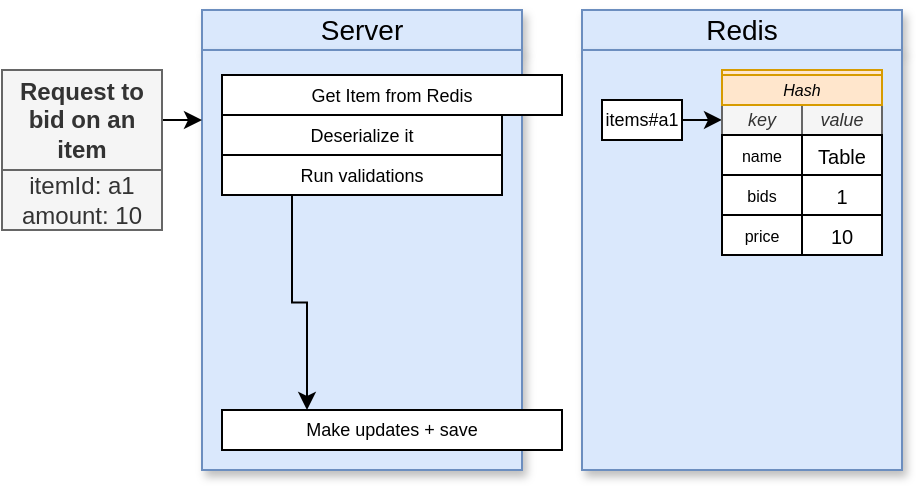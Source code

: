 <mxfile version="13.3.7" type="device" pages="16"><diagram id="aoFlCjD5C2iGWCfu2rMm" name="01 - conc"><mxGraphModel dx="471" dy="290" grid="1" gridSize="10" guides="1" tooltips="1" connect="1" arrows="1" fold="1" page="1" pageScale="1" pageWidth="1920" pageHeight="1200" math="0" shadow="0"><root><mxCell id="0"/><mxCell id="1" parent="0"/><mxCell id="h6v7YoSyE0GoeIlKyIMy-1" value="Redis" style="rounded=0;whiteSpace=wrap;html=1;shadow=1;fontSize=14;align=center;fillColor=#dae8fc;strokeColor=#6c8ebf;" vertex="1" parent="1"><mxGeometry x="1010" y="360" width="160" height="20" as="geometry"/></mxCell><mxCell id="h6v7YoSyE0GoeIlKyIMy-2" value="" style="rounded=0;whiteSpace=wrap;html=1;shadow=1;fontSize=14;align=center;fillColor=#dae8fc;strokeColor=#6c8ebf;" vertex="1" parent="1"><mxGeometry x="1010" y="380" width="160" height="210" as="geometry"/></mxCell><mxCell id="h6v7YoSyE0GoeIlKyIMy-10" style="edgeStyle=orthogonalEdgeStyle;rounded=0;orthogonalLoop=1;jettySize=auto;html=1;exitX=1;exitY=0.5;exitDx=0;exitDy=0;fontSize=11;" edge="1" parent="1" source="h6v7YoSyE0GoeIlKyIMy-11"><mxGeometry relative="1" as="geometry"><mxPoint x="1080.0" y="414.984" as="targetPoint"/></mxGeometry></mxCell><mxCell id="h6v7YoSyE0GoeIlKyIMy-11" value="items#a1" style="rounded=0;whiteSpace=wrap;html=1;fontSize=9;" vertex="1" parent="1"><mxGeometry x="1020" y="405" width="40" height="20" as="geometry"/></mxCell><mxCell id="h6v7YoSyE0GoeIlKyIMy-12" value="key" style="rounded=0;whiteSpace=wrap;html=1;fontSize=9;align=center;fontStyle=2;fillColor=#f5f5f5;strokeColor=#666666;fontColor=#333333;" vertex="1" parent="1"><mxGeometry x="1080" y="405" width="40" height="15" as="geometry"/></mxCell><mxCell id="h6v7YoSyE0GoeIlKyIMy-13" value="value" style="rounded=0;whiteSpace=wrap;html=1;fontSize=9;align=center;fontStyle=2;fillColor=#f5f5f5;strokeColor=#666666;fontColor=#333333;" vertex="1" parent="1"><mxGeometry x="1120" y="405" width="40" height="15" as="geometry"/></mxCell><mxCell id="h6v7YoSyE0GoeIlKyIMy-16" value="name" style="rounded=0;whiteSpace=wrap;html=1;fontSize=8;" vertex="1" parent="1"><mxGeometry x="1080" y="420" width="40" height="20" as="geometry"/></mxCell><mxCell id="h6v7YoSyE0GoeIlKyIMy-17" value="Table" style="rounded=0;whiteSpace=wrap;html=1;fontSize=10;" vertex="1" parent="1"><mxGeometry x="1120" y="420" width="40" height="20" as="geometry"/></mxCell><mxCell id="h6v7YoSyE0GoeIlKyIMy-18" value="Hash" style="rounded=0;whiteSpace=wrap;html=1;fillColor=#ffe6cc;strokeColor=#d79b00;fontStyle=2;fontSize=8;" vertex="1" parent="1"><mxGeometry x="1080" y="390" width="80" height="15" as="geometry"/></mxCell><mxCell id="h6v7YoSyE0GoeIlKyIMy-29" value="bids" style="rounded=0;whiteSpace=wrap;html=1;fontSize=8;" vertex="1" parent="1"><mxGeometry x="1080" y="440" width="40" height="20" as="geometry"/></mxCell><mxCell id="h6v7YoSyE0GoeIlKyIMy-30" value="0" style="rounded=0;whiteSpace=wrap;html=1;fontSize=10;" vertex="1" parent="1"><mxGeometry x="1120" y="440" width="40" height="20" as="geometry"/></mxCell><mxCell id="h6v7YoSyE0GoeIlKyIMy-33" value="price" style="rounded=0;whiteSpace=wrap;html=1;fontSize=8;" vertex="1" parent="1"><mxGeometry x="1080" y="460" width="40" height="20" as="geometry"/></mxCell><mxCell id="h6v7YoSyE0GoeIlKyIMy-34" value="0" style="rounded=0;whiteSpace=wrap;html=1;fontSize=10;" vertex="1" parent="1"><mxGeometry x="1120" y="460" width="40" height="20" as="geometry"/></mxCell><mxCell id="h6v7YoSyE0GoeIlKyIMy-37" value="Server" style="rounded=0;whiteSpace=wrap;html=1;shadow=1;fontSize=14;align=center;fillColor=#dae8fc;strokeColor=#6c8ebf;" vertex="1" parent="1"><mxGeometry x="820" y="360" width="160" height="20" as="geometry"/></mxCell><mxCell id="h6v7YoSyE0GoeIlKyIMy-38" value="" style="rounded=0;whiteSpace=wrap;html=1;shadow=1;fontSize=14;align=center;fillColor=#dae8fc;strokeColor=#6c8ebf;" vertex="1" parent="1"><mxGeometry x="820" y="380" width="160" height="210" as="geometry"/></mxCell><mxCell id="h6v7YoSyE0GoeIlKyIMy-42" style="edgeStyle=orthogonalEdgeStyle;rounded=0;orthogonalLoop=1;jettySize=auto;html=1;exitX=1;exitY=0.5;exitDx=0;exitDy=0;" edge="1" parent="1" source="h6v7YoSyE0GoeIlKyIMy-39"><mxGeometry relative="1" as="geometry"><mxPoint x="820" y="415" as="targetPoint"/></mxGeometry></mxCell><mxCell id="h6v7YoSyE0GoeIlKyIMy-39" value="Request to bid on an item" style="rounded=0;whiteSpace=wrap;html=1;fillColor=#f5f5f5;strokeColor=#666666;fontColor=#333333;fontStyle=1" vertex="1" parent="1"><mxGeometry x="720" y="390" width="80" height="50" as="geometry"/></mxCell><mxCell id="h6v7YoSyE0GoeIlKyIMy-40" value="itemId: a1&lt;br&gt;amount: 10" style="rounded=0;whiteSpace=wrap;html=1;fillColor=#f5f5f5;strokeColor=#666666;fontColor=#333333;fontStyle=0" vertex="1" parent="1"><mxGeometry x="720" y="440" width="80" height="30" as="geometry"/></mxCell><mxCell id="h6v7YoSyE0GoeIlKyIMy-46" style="edgeStyle=orthogonalEdgeStyle;rounded=0;orthogonalLoop=1;jettySize=auto;html=1;exitX=0.5;exitY=1;exitDx=0;exitDy=0;entryX=0.5;entryY=0;entryDx=0;entryDy=0;" edge="1" parent="1" source="h6v7YoSyE0GoeIlKyIMy-43" target="h6v7YoSyE0GoeIlKyIMy-44"><mxGeometry relative="1" as="geometry"/></mxCell><mxCell id="h6v7YoSyE0GoeIlKyIMy-43" value="Get Item from Redis" style="rounded=0;whiteSpace=wrap;html=1;fontSize=9;" vertex="1" parent="1"><mxGeometry x="830" y="392.5" width="170" height="20" as="geometry"/></mxCell><mxCell id="h6v7YoSyE0GoeIlKyIMy-48" style="edgeStyle=orthogonalEdgeStyle;rounded=0;orthogonalLoop=1;jettySize=auto;html=1;exitX=0.5;exitY=1;exitDx=0;exitDy=0;" edge="1" parent="1" source="h6v7YoSyE0GoeIlKyIMy-44" target="h6v7YoSyE0GoeIlKyIMy-47"><mxGeometry relative="1" as="geometry"/></mxCell><mxCell id="h6v7YoSyE0GoeIlKyIMy-44" value="Deserialize it" style="rounded=0;whiteSpace=wrap;html=1;fontSize=9;" vertex="1" parent="1"><mxGeometry x="830" y="412.5" width="140" height="20" as="geometry"/></mxCell><mxCell id="h6v7YoSyE0GoeIlKyIMy-61" style="edgeStyle=orthogonalEdgeStyle;rounded=0;orthogonalLoop=1;jettySize=auto;html=1;exitX=0.25;exitY=1;exitDx=0;exitDy=0;entryX=0.25;entryY=0;entryDx=0;entryDy=0;" edge="1" parent="1" source="h6v7YoSyE0GoeIlKyIMy-47" target="h6v7YoSyE0GoeIlKyIMy-49"><mxGeometry relative="1" as="geometry"/></mxCell><mxCell id="h6v7YoSyE0GoeIlKyIMy-47" value="Run validations" style="rounded=0;whiteSpace=wrap;html=1;fontSize=9;" vertex="1" parent="1"><mxGeometry x="830" y="432.5" width="140" height="20" as="geometry"/></mxCell><mxCell id="h6v7YoSyE0GoeIlKyIMy-49" value="Make updates + save" style="rounded=0;whiteSpace=wrap;html=1;fontSize=9;" vertex="1" parent="1"><mxGeometry x="830" y="560" width="170" height="20" as="geometry"/></mxCell><mxCell id="8GUeLWAfPBO6-XcH_y04-1" value="key" style="rounded=0;whiteSpace=wrap;html=1;fontSize=9;align=center;fontStyle=2;fillColor=#f5f5f5;strokeColor=#666666;fontColor=#333333;" vertex="1" parent="1"><mxGeometry x="1080" y="407.5" width="40" height="15" as="geometry"/></mxCell><mxCell id="8GUeLWAfPBO6-XcH_y04-2" value="value" style="rounded=0;whiteSpace=wrap;html=1;fontSize=9;align=center;fontStyle=2;fillColor=#f5f5f5;strokeColor=#666666;fontColor=#333333;" vertex="1" parent="1"><mxGeometry x="1120" y="407.5" width="40" height="15" as="geometry"/></mxCell><mxCell id="8GUeLWAfPBO6-XcH_y04-3" value="name" style="rounded=0;whiteSpace=wrap;html=1;fontSize=8;" vertex="1" parent="1"><mxGeometry x="1080" y="422.5" width="40" height="20" as="geometry"/></mxCell><mxCell id="8GUeLWAfPBO6-XcH_y04-4" value="Table" style="rounded=0;whiteSpace=wrap;html=1;fontSize=10;" vertex="1" parent="1"><mxGeometry x="1120" y="422.5" width="40" height="20" as="geometry"/></mxCell><mxCell id="8GUeLWAfPBO6-XcH_y04-5" value="Hash" style="rounded=0;whiteSpace=wrap;html=1;fillColor=#ffe6cc;strokeColor=#d79b00;fontStyle=2;fontSize=8;" vertex="1" parent="1"><mxGeometry x="1080" y="392.5" width="80" height="15" as="geometry"/></mxCell><mxCell id="8GUeLWAfPBO6-XcH_y04-6" value="bids" style="rounded=0;whiteSpace=wrap;html=1;fontSize=8;" vertex="1" parent="1"><mxGeometry x="1080" y="442.5" width="40" height="20" as="geometry"/></mxCell><mxCell id="8GUeLWAfPBO6-XcH_y04-7" value="1" style="rounded=0;whiteSpace=wrap;html=1;fontSize=10;" vertex="1" parent="1"><mxGeometry x="1120" y="442.5" width="40" height="20" as="geometry"/></mxCell><mxCell id="8GUeLWAfPBO6-XcH_y04-8" value="price" style="rounded=0;whiteSpace=wrap;html=1;fontSize=8;" vertex="1" parent="1"><mxGeometry x="1080" y="462.5" width="40" height="20" as="geometry"/></mxCell><mxCell id="8GUeLWAfPBO6-XcH_y04-9" value="10" style="rounded=0;whiteSpace=wrap;html=1;fontSize=10;" vertex="1" parent="1"><mxGeometry x="1120" y="462.5" width="40" height="20" as="geometry"/></mxCell></root></mxGraphModel></diagram><diagram name="02 - conc" id="1Kj-ScaN0WsncfNJC53q"><mxGraphModel dx="538" dy="332" grid="1" gridSize="10" guides="1" tooltips="1" connect="1" arrows="1" fold="1" page="1" pageScale="1" pageWidth="1920" pageHeight="1200" math="0" shadow="0"><root><mxCell id="vdy9bL_xEUpvMg0wYSLS-0"/><mxCell id="vdy9bL_xEUpvMg0wYSLS-1" parent="vdy9bL_xEUpvMg0wYSLS-0"/><mxCell id="vdy9bL_xEUpvMg0wYSLS-2" value="Redis" style="rounded=0;whiteSpace=wrap;html=1;shadow=1;fontSize=14;align=center;fillColor=#dae8fc;strokeColor=#6c8ebf;" vertex="1" parent="vdy9bL_xEUpvMg0wYSLS-1"><mxGeometry x="1060" y="360" width="160" height="20" as="geometry"/></mxCell><mxCell id="vdy9bL_xEUpvMg0wYSLS-3" value="" style="rounded=0;whiteSpace=wrap;html=1;shadow=1;fontSize=14;align=center;fillColor=#dae8fc;strokeColor=#6c8ebf;" vertex="1" parent="vdy9bL_xEUpvMg0wYSLS-1"><mxGeometry x="1060" y="380" width="160" height="210" as="geometry"/></mxCell><mxCell id="vdy9bL_xEUpvMg0wYSLS-4" style="edgeStyle=orthogonalEdgeStyle;rounded=0;orthogonalLoop=1;jettySize=auto;html=1;exitX=1;exitY=0.5;exitDx=0;exitDy=0;fontSize=11;" edge="1" parent="vdy9bL_xEUpvMg0wYSLS-1" source="vdy9bL_xEUpvMg0wYSLS-5"><mxGeometry relative="1" as="geometry"><mxPoint x="1130.0" y="414.984" as="targetPoint"/></mxGeometry></mxCell><mxCell id="vdy9bL_xEUpvMg0wYSLS-5" value="items#a1" style="rounded=0;whiteSpace=wrap;html=1;fontSize=9;" vertex="1" parent="vdy9bL_xEUpvMg0wYSLS-1"><mxGeometry x="1070" y="405" width="40" height="20" as="geometry"/></mxCell><mxCell id="vdy9bL_xEUpvMg0wYSLS-6" value="key" style="rounded=0;whiteSpace=wrap;html=1;fontSize=9;align=center;fontStyle=2;fillColor=#f5f5f5;strokeColor=#666666;fontColor=#333333;" vertex="1" parent="vdy9bL_xEUpvMg0wYSLS-1"><mxGeometry x="1130" y="405" width="40" height="15" as="geometry"/></mxCell><mxCell id="vdy9bL_xEUpvMg0wYSLS-7" value="value" style="rounded=0;whiteSpace=wrap;html=1;fontSize=9;align=center;fontStyle=2;fillColor=#f5f5f5;strokeColor=#666666;fontColor=#333333;" vertex="1" parent="vdy9bL_xEUpvMg0wYSLS-1"><mxGeometry x="1170" y="405" width="40" height="15" as="geometry"/></mxCell><mxCell id="vdy9bL_xEUpvMg0wYSLS-8" value="name" style="rounded=0;whiteSpace=wrap;html=1;fontSize=8;" vertex="1" parent="vdy9bL_xEUpvMg0wYSLS-1"><mxGeometry x="1130" y="420" width="40" height="20" as="geometry"/></mxCell><mxCell id="vdy9bL_xEUpvMg0wYSLS-9" value="Table" style="rounded=0;whiteSpace=wrap;html=1;fontSize=10;" vertex="1" parent="vdy9bL_xEUpvMg0wYSLS-1"><mxGeometry x="1170" y="420" width="40" height="20" as="geometry"/></mxCell><mxCell id="vdy9bL_xEUpvMg0wYSLS-10" value="Hash" style="rounded=0;whiteSpace=wrap;html=1;fillColor=#ffe6cc;strokeColor=#d79b00;fontStyle=2;fontSize=8;" vertex="1" parent="vdy9bL_xEUpvMg0wYSLS-1"><mxGeometry x="1130" y="390" width="80" height="15" as="geometry"/></mxCell><mxCell id="vdy9bL_xEUpvMg0wYSLS-11" value="bids" style="rounded=0;whiteSpace=wrap;html=1;fontSize=8;" vertex="1" parent="vdy9bL_xEUpvMg0wYSLS-1"><mxGeometry x="1130" y="440" width="40" height="20" as="geometry"/></mxCell><mxCell id="vdy9bL_xEUpvMg0wYSLS-12" value="0" style="rounded=0;whiteSpace=wrap;html=1;fontSize=10;" vertex="1" parent="vdy9bL_xEUpvMg0wYSLS-1"><mxGeometry x="1170" y="440" width="40" height="20" as="geometry"/></mxCell><mxCell id="vdy9bL_xEUpvMg0wYSLS-13" value="price" style="rounded=0;whiteSpace=wrap;html=1;fontSize=8;" vertex="1" parent="vdy9bL_xEUpvMg0wYSLS-1"><mxGeometry x="1130" y="460" width="40" height="20" as="geometry"/></mxCell><mxCell id="vdy9bL_xEUpvMg0wYSLS-14" value="0" style="rounded=0;whiteSpace=wrap;html=1;fontSize=10;" vertex="1" parent="vdy9bL_xEUpvMg0wYSLS-1"><mxGeometry x="1170" y="460" width="40" height="20" as="geometry"/></mxCell><mxCell id="vdy9bL_xEUpvMg0wYSLS-15" value="Server" style="rounded=0;whiteSpace=wrap;html=1;shadow=1;fontSize=14;align=center;fillColor=#dae8fc;strokeColor=#6c8ebf;" vertex="1" parent="vdy9bL_xEUpvMg0wYSLS-1"><mxGeometry x="820" y="360" width="210" height="20" as="geometry"/></mxCell><mxCell id="vdy9bL_xEUpvMg0wYSLS-16" value="" style="rounded=0;whiteSpace=wrap;html=1;shadow=1;fontSize=14;align=center;fillColor=#dae8fc;strokeColor=#6c8ebf;" vertex="1" parent="vdy9bL_xEUpvMg0wYSLS-1"><mxGeometry x="820" y="380" width="210" height="210" as="geometry"/></mxCell><mxCell id="vdy9bL_xEUpvMg0wYSLS-17" style="edgeStyle=orthogonalEdgeStyle;rounded=0;orthogonalLoop=1;jettySize=auto;html=1;exitX=1;exitY=0.5;exitDx=0;exitDy=0;" edge="1" parent="vdy9bL_xEUpvMg0wYSLS-1" source="vdy9bL_xEUpvMg0wYSLS-18"><mxGeometry relative="1" as="geometry"><mxPoint x="820" y="415" as="targetPoint"/></mxGeometry></mxCell><mxCell id="vdy9bL_xEUpvMg0wYSLS-18" value="Request to bid on an item" style="rounded=0;whiteSpace=wrap;html=1;fillColor=#f5f5f5;strokeColor=#666666;fontColor=#333333;fontStyle=0" vertex="1" parent="vdy9bL_xEUpvMg0wYSLS-1"><mxGeometry x="720" y="390" width="80" height="50" as="geometry"/></mxCell><mxCell id="vdy9bL_xEUpvMg0wYSLS-19" value="itemId: a1&lt;br&gt;amount: 10" style="rounded=0;whiteSpace=wrap;html=1;fillColor=#f5f5f5;strokeColor=#666666;fontColor=#333333;fontStyle=0" vertex="1" parent="vdy9bL_xEUpvMg0wYSLS-1"><mxGeometry x="720" y="440" width="80" height="30" as="geometry"/></mxCell><mxCell id="vdy9bL_xEUpvMg0wYSLS-20" style="edgeStyle=orthogonalEdgeStyle;rounded=0;orthogonalLoop=1;jettySize=auto;html=1;exitX=0.5;exitY=1;exitDx=0;exitDy=0;entryX=0.5;entryY=0;entryDx=0;entryDy=0;" edge="1" parent="vdy9bL_xEUpvMg0wYSLS-1" source="vdy9bL_xEUpvMg0wYSLS-21" target="vdy9bL_xEUpvMg0wYSLS-23"><mxGeometry relative="1" as="geometry"/></mxCell><mxCell id="vdy9bL_xEUpvMg0wYSLS-21" value="Get Item from Redis" style="rounded=0;whiteSpace=wrap;html=1;fontSize=9;" vertex="1" parent="vdy9bL_xEUpvMg0wYSLS-1"><mxGeometry x="830" y="392.5" width="90" height="20" as="geometry"/></mxCell><mxCell id="vdy9bL_xEUpvMg0wYSLS-22" style="edgeStyle=orthogonalEdgeStyle;rounded=0;orthogonalLoop=1;jettySize=auto;html=1;exitX=0.5;exitY=1;exitDx=0;exitDy=0;" edge="1" parent="vdy9bL_xEUpvMg0wYSLS-1" source="vdy9bL_xEUpvMg0wYSLS-23" target="vdy9bL_xEUpvMg0wYSLS-25"><mxGeometry relative="1" as="geometry"/></mxCell><mxCell id="vdy9bL_xEUpvMg0wYSLS-23" value="Deserialize it" style="rounded=0;whiteSpace=wrap;html=1;fontSize=9;" vertex="1" parent="vdy9bL_xEUpvMg0wYSLS-1"><mxGeometry x="830" y="412.5" width="90" height="20" as="geometry"/></mxCell><mxCell id="vdy9bL_xEUpvMg0wYSLS-24" style="edgeStyle=orthogonalEdgeStyle;rounded=0;orthogonalLoop=1;jettySize=auto;html=1;exitX=0.25;exitY=1;exitDx=0;exitDy=0;entryX=0.25;entryY=0;entryDx=0;entryDy=0;" edge="1" parent="vdy9bL_xEUpvMg0wYSLS-1" source="vdy9bL_xEUpvMg0wYSLS-25" target="vdy9bL_xEUpvMg0wYSLS-26"><mxGeometry relative="1" as="geometry"/></mxCell><mxCell id="vdy9bL_xEUpvMg0wYSLS-25" value="Run validations" style="rounded=0;whiteSpace=wrap;html=1;fontSize=9;" vertex="1" parent="vdy9bL_xEUpvMg0wYSLS-1"><mxGeometry x="830" y="432.5" width="90" height="20" as="geometry"/></mxCell><mxCell id="vdy9bL_xEUpvMg0wYSLS-26" value="Make updates + save" style="rounded=0;whiteSpace=wrap;html=1;fontSize=9;" vertex="1" parent="vdy9bL_xEUpvMg0wYSLS-1"><mxGeometry x="830" y="560" width="90" height="20" as="geometry"/></mxCell><mxCell id="vdy9bL_xEUpvMg0wYSLS-27" style="edgeStyle=orthogonalEdgeStyle;rounded=0;orthogonalLoop=1;jettySize=auto;html=1;exitX=0.5;exitY=1;exitDx=0;exitDy=0;entryX=0.5;entryY=0;entryDx=0;entryDy=0;" edge="1" parent="vdy9bL_xEUpvMg0wYSLS-1" source="vdy9bL_xEUpvMg0wYSLS-28" target="vdy9bL_xEUpvMg0wYSLS-30"><mxGeometry relative="1" as="geometry"/></mxCell><mxCell id="vdy9bL_xEUpvMg0wYSLS-28" value="Get Item from Redis" style="rounded=0;whiteSpace=wrap;html=1;fontSize=9;" vertex="1" parent="vdy9bL_xEUpvMg0wYSLS-1"><mxGeometry x="930" y="392.5" width="90" height="20" as="geometry"/></mxCell><mxCell id="vdy9bL_xEUpvMg0wYSLS-29" style="edgeStyle=orthogonalEdgeStyle;rounded=0;orthogonalLoop=1;jettySize=auto;html=1;exitX=0.5;exitY=1;exitDx=0;exitDy=0;" edge="1" parent="vdy9bL_xEUpvMg0wYSLS-1" source="vdy9bL_xEUpvMg0wYSLS-30" target="vdy9bL_xEUpvMg0wYSLS-32"><mxGeometry relative="1" as="geometry"/></mxCell><mxCell id="vdy9bL_xEUpvMg0wYSLS-30" value="Deserialize it" style="rounded=0;whiteSpace=wrap;html=1;fontSize=9;" vertex="1" parent="vdy9bL_xEUpvMg0wYSLS-1"><mxGeometry x="930" y="412.5" width="90" height="20" as="geometry"/></mxCell><mxCell id="vdy9bL_xEUpvMg0wYSLS-31" style="edgeStyle=orthogonalEdgeStyle;rounded=0;orthogonalLoop=1;jettySize=auto;html=1;exitX=0.25;exitY=1;exitDx=0;exitDy=0;entryX=0.25;entryY=0;entryDx=0;entryDy=0;" edge="1" parent="vdy9bL_xEUpvMg0wYSLS-1" source="vdy9bL_xEUpvMg0wYSLS-32" target="vdy9bL_xEUpvMg0wYSLS-33"><mxGeometry relative="1" as="geometry"/></mxCell><mxCell id="vdy9bL_xEUpvMg0wYSLS-32" value="Run validations" style="rounded=0;whiteSpace=wrap;html=1;fontSize=9;" vertex="1" parent="vdy9bL_xEUpvMg0wYSLS-1"><mxGeometry x="930" y="432.5" width="90" height="20" as="geometry"/></mxCell><mxCell id="vdy9bL_xEUpvMg0wYSLS-33" value="Make updates + save" style="rounded=0;whiteSpace=wrap;html=1;fontSize=9;" vertex="1" parent="vdy9bL_xEUpvMg0wYSLS-1"><mxGeometry x="930" y="560" width="90" height="20" as="geometry"/></mxCell><mxCell id="vdy9bL_xEUpvMg0wYSLS-37" style="edgeStyle=orthogonalEdgeStyle;rounded=0;orthogonalLoop=1;jettySize=auto;html=1;exitX=1;exitY=0.5;exitDx=0;exitDy=0;entryX=0;entryY=0.226;entryDx=0;entryDy=0;entryPerimeter=0;" edge="1" parent="vdy9bL_xEUpvMg0wYSLS-1" source="vdy9bL_xEUpvMg0wYSLS-34" target="vdy9bL_xEUpvMg0wYSLS-16"><mxGeometry relative="1" as="geometry"/></mxCell><mxCell id="vdy9bL_xEUpvMg0wYSLS-34" value="Request to bid on an item" style="rounded=0;whiteSpace=wrap;html=1;fillColor=#f5f5f5;strokeColor=#666666;fontColor=#333333;fontStyle=0" vertex="1" parent="vdy9bL_xEUpvMg0wYSLS-1"><mxGeometry x="700" y="402.5" width="80" height="50" as="geometry"/></mxCell><mxCell id="vdy9bL_xEUpvMg0wYSLS-35" value="itemId: a1&lt;br&gt;amount: 10" style="rounded=0;whiteSpace=wrap;html=1;fillColor=#f5f5f5;strokeColor=#666666;fontColor=#333333;fontStyle=0" vertex="1" parent="vdy9bL_xEUpvMg0wYSLS-1"><mxGeometry x="700" y="452.5" width="80" height="30" as="geometry"/></mxCell><mxCell id="vdy9bL_xEUpvMg0wYSLS-38" value="Two requests at the exact same time" style="rounded=0;whiteSpace=wrap;html=1;fillColor=#f8cecc;strokeColor=#b85450;fontStyle=1" vertex="1" parent="vdy9bL_xEUpvMg0wYSLS-1"><mxGeometry x="710" y="330" width="90" height="50" as="geometry"/></mxCell><mxCell id="GyFEtXq9SFhnFBsVC8QF-0" value="key" style="rounded=0;whiteSpace=wrap;html=1;fontSize=9;align=center;fontStyle=2;fillColor=#f5f5f5;strokeColor=#666666;fontColor=#333333;" vertex="1" parent="vdy9bL_xEUpvMg0wYSLS-1"><mxGeometry x="1130" y="405" width="40" height="15" as="geometry"/></mxCell><mxCell id="GyFEtXq9SFhnFBsVC8QF-1" value="value" style="rounded=0;whiteSpace=wrap;html=1;fontSize=9;align=center;fontStyle=2;fillColor=#f5f5f5;strokeColor=#666666;fontColor=#333333;" vertex="1" parent="vdy9bL_xEUpvMg0wYSLS-1"><mxGeometry x="1170" y="405" width="40" height="15" as="geometry"/></mxCell><mxCell id="GyFEtXq9SFhnFBsVC8QF-2" value="name" style="rounded=0;whiteSpace=wrap;html=1;fontSize=8;" vertex="1" parent="vdy9bL_xEUpvMg0wYSLS-1"><mxGeometry x="1130" y="420" width="40" height="20" as="geometry"/></mxCell><mxCell id="GyFEtXq9SFhnFBsVC8QF-3" value="Table" style="rounded=0;whiteSpace=wrap;html=1;fontSize=10;" vertex="1" parent="vdy9bL_xEUpvMg0wYSLS-1"><mxGeometry x="1170" y="420" width="40" height="20" as="geometry"/></mxCell><mxCell id="GyFEtXq9SFhnFBsVC8QF-4" value="Hash" style="rounded=0;whiteSpace=wrap;html=1;fillColor=#ffe6cc;strokeColor=#d79b00;fontStyle=2;fontSize=8;" vertex="1" parent="vdy9bL_xEUpvMg0wYSLS-1"><mxGeometry x="1130" y="390" width="80" height="15" as="geometry"/></mxCell><mxCell id="GyFEtXq9SFhnFBsVC8QF-5" value="bids" style="rounded=0;whiteSpace=wrap;html=1;fontSize=8;" vertex="1" parent="vdy9bL_xEUpvMg0wYSLS-1"><mxGeometry x="1130" y="440" width="40" height="20" as="geometry"/></mxCell><mxCell id="GyFEtXq9SFhnFBsVC8QF-6" value="1" style="rounded=0;whiteSpace=wrap;html=1;fontSize=10;" vertex="1" parent="vdy9bL_xEUpvMg0wYSLS-1"><mxGeometry x="1170" y="440" width="40" height="20" as="geometry"/></mxCell><mxCell id="GyFEtXq9SFhnFBsVC8QF-7" value="amou t" style="rounded=0;whiteSpace=wrap;html=1;fontSize=8;" vertex="1" parent="vdy9bL_xEUpvMg0wYSLS-1"><mxGeometry x="1130" y="460" width="40" height="20" as="geometry"/></mxCell><mxCell id="GyFEtXq9SFhnFBsVC8QF-8" value="10" style="rounded=0;whiteSpace=wrap;html=1;fontSize=10;" vertex="1" parent="vdy9bL_xEUpvMg0wYSLS-1"><mxGeometry x="1170" y="460" width="40" height="20" as="geometry"/></mxCell><mxCell id="GyFEtXq9SFhnFBsVC8QF-9" value="key" style="rounded=0;whiteSpace=wrap;html=1;fontSize=9;align=center;fontStyle=2;fillColor=#f5f5f5;strokeColor=#666666;fontColor=#333333;" vertex="1" parent="vdy9bL_xEUpvMg0wYSLS-1"><mxGeometry x="1130" y="405" width="40" height="15" as="geometry"/></mxCell><mxCell id="GyFEtXq9SFhnFBsVC8QF-10" value="value" style="rounded=0;whiteSpace=wrap;html=1;fontSize=9;align=center;fontStyle=2;fillColor=#f5f5f5;strokeColor=#666666;fontColor=#333333;" vertex="1" parent="vdy9bL_xEUpvMg0wYSLS-1"><mxGeometry x="1170" y="405" width="40" height="15" as="geometry"/></mxCell><mxCell id="GyFEtXq9SFhnFBsVC8QF-11" value="name" style="rounded=0;whiteSpace=wrap;html=1;fontSize=8;" vertex="1" parent="vdy9bL_xEUpvMg0wYSLS-1"><mxGeometry x="1130" y="420" width="40" height="20" as="geometry"/></mxCell><mxCell id="GyFEtXq9SFhnFBsVC8QF-12" value="Table" style="rounded=0;whiteSpace=wrap;html=1;fontSize=10;" vertex="1" parent="vdy9bL_xEUpvMg0wYSLS-1"><mxGeometry x="1170" y="420" width="40" height="20" as="geometry"/></mxCell><mxCell id="GyFEtXq9SFhnFBsVC8QF-13" value="Hash" style="rounded=0;whiteSpace=wrap;html=1;fillColor=#ffe6cc;strokeColor=#d79b00;fontStyle=2;fontSize=8;" vertex="1" parent="vdy9bL_xEUpvMg0wYSLS-1"><mxGeometry x="1130" y="390" width="80" height="15" as="geometry"/></mxCell><mxCell id="GyFEtXq9SFhnFBsVC8QF-14" value="bids" style="rounded=0;whiteSpace=wrap;html=1;fontSize=8;" vertex="1" parent="vdy9bL_xEUpvMg0wYSLS-1"><mxGeometry x="1130" y="440" width="40" height="20" as="geometry"/></mxCell><mxCell id="GyFEtXq9SFhnFBsVC8QF-15" value="1" style="rounded=0;whiteSpace=wrap;html=1;fontSize=10;" vertex="1" parent="vdy9bL_xEUpvMg0wYSLS-1"><mxGeometry x="1170" y="440" width="40" height="20" as="geometry"/></mxCell><mxCell id="GyFEtXq9SFhnFBsVC8QF-16" value="amount" style="rounded=0;whiteSpace=wrap;html=1;fontSize=8;" vertex="1" parent="vdy9bL_xEUpvMg0wYSLS-1"><mxGeometry x="1130" y="460" width="40" height="20" as="geometry"/></mxCell><mxCell id="GyFEtXq9SFhnFBsVC8QF-17" value="10" style="rounded=0;whiteSpace=wrap;html=1;fontSize=10;" vertex="1" parent="vdy9bL_xEUpvMg0wYSLS-1"><mxGeometry x="1170" y="460" width="40" height="20" as="geometry"/></mxCell></root></mxGraphModel></diagram><diagram id="hqEyi13ktqhxPsai5zjI" name="04 - iss"><mxGraphModel dx="521" dy="322" grid="1" gridSize="10" guides="1" tooltips="1" connect="1" arrows="1" fold="1" page="1" pageScale="1" pageWidth="1920" pageHeight="1200" math="0" shadow="0"><root><mxCell id="pvb6LOakKqSov6zWHs86-0"/><mxCell id="pvb6LOakKqSov6zWHs86-1" parent="pvb6LOakKqSov6zWHs86-0"/><mxCell id="DcVL9rNE4We0FDb6Pd1L-0" value="Redis" style="rounded=0;whiteSpace=wrap;html=1;shadow=1;fontSize=14;align=center;fillColor=#dae8fc;strokeColor=#6c8ebf;" vertex="1" parent="pvb6LOakKqSov6zWHs86-1"><mxGeometry x="1060" y="360" width="160" height="20" as="geometry"/></mxCell><mxCell id="DcVL9rNE4We0FDb6Pd1L-1" value="" style="rounded=0;whiteSpace=wrap;html=1;shadow=1;fontSize=14;align=center;fillColor=#dae8fc;strokeColor=#6c8ebf;" vertex="1" parent="pvb6LOakKqSov6zWHs86-1"><mxGeometry x="1060" y="380" width="160" height="160" as="geometry"/></mxCell><mxCell id="DcVL9rNE4We0FDb6Pd1L-2" style="edgeStyle=orthogonalEdgeStyle;rounded=0;orthogonalLoop=1;jettySize=auto;html=1;exitX=1;exitY=0.5;exitDx=0;exitDy=0;fontSize=11;" edge="1" parent="pvb6LOakKqSov6zWHs86-1" source="DcVL9rNE4We0FDb6Pd1L-3"><mxGeometry relative="1" as="geometry"><mxPoint x="1130.0" y="414.984" as="targetPoint"/></mxGeometry></mxCell><mxCell id="DcVL9rNE4We0FDb6Pd1L-3" value="key" style="rounded=0;whiteSpace=wrap;html=1;fontSize=9;" vertex="1" parent="pvb6LOakKqSov6zWHs86-1"><mxGeometry x="1070" y="405" width="40" height="20" as="geometry"/></mxCell><mxCell id="DcVL9rNE4We0FDb6Pd1L-4" value="key" style="rounded=0;whiteSpace=wrap;html=1;fontSize=9;align=center;fontStyle=2;fillColor=#f5f5f5;strokeColor=#666666;fontColor=#333333;" vertex="1" parent="pvb6LOakKqSov6zWHs86-1"><mxGeometry x="1130" y="405" width="40" height="15" as="geometry"/></mxCell><mxCell id="DcVL9rNE4We0FDb6Pd1L-5" value="value" style="rounded=0;whiteSpace=wrap;html=1;fontSize=9;align=center;fontStyle=2;fillColor=#f5f5f5;strokeColor=#666666;fontColor=#333333;" vertex="1" parent="pvb6LOakKqSov6zWHs86-1"><mxGeometry x="1170" y="405" width="40" height="15" as="geometry"/></mxCell><mxCell id="DcVL9rNE4We0FDb6Pd1L-6" value="name" style="rounded=0;whiteSpace=wrap;html=1;fontSize=8;" vertex="1" parent="pvb6LOakKqSov6zWHs86-1"><mxGeometry x="1130" y="420" width="40" height="20" as="geometry"/></mxCell><mxCell id="DcVL9rNE4We0FDb6Pd1L-7" value="Table" style="rounded=0;whiteSpace=wrap;html=1;fontSize=10;" vertex="1" parent="pvb6LOakKqSov6zWHs86-1"><mxGeometry x="1170" y="420" width="40" height="20" as="geometry"/></mxCell><mxCell id="DcVL9rNE4We0FDb6Pd1L-8" value="Hash" style="rounded=0;whiteSpace=wrap;html=1;fillColor=#ffe6cc;strokeColor=#d79b00;fontStyle=2;fontSize=8;" vertex="1" parent="pvb6LOakKqSov6zWHs86-1"><mxGeometry x="1130" y="390" width="80" height="15" as="geometry"/></mxCell><mxCell id="DcVL9rNE4We0FDb6Pd1L-9" value="bids" style="rounded=0;whiteSpace=wrap;html=1;fontSize=8;" vertex="1" parent="pvb6LOakKqSov6zWHs86-1"><mxGeometry x="1130" y="440" width="40" height="20" as="geometry"/></mxCell><mxCell id="DcVL9rNE4We0FDb6Pd1L-10" value="0" style="rounded=0;whiteSpace=wrap;html=1;fontSize=10;" vertex="1" parent="pvb6LOakKqSov6zWHs86-1"><mxGeometry x="1170" y="440" width="40" height="20" as="geometry"/></mxCell><mxCell id="DcVL9rNE4We0FDb6Pd1L-11" value="price" style="rounded=0;whiteSpace=wrap;html=1;fontSize=8;" vertex="1" parent="pvb6LOakKqSov6zWHs86-1"><mxGeometry x="1130" y="460" width="40" height="20" as="geometry"/></mxCell><mxCell id="DcVL9rNE4We0FDb6Pd1L-12" value="0" style="rounded=0;whiteSpace=wrap;html=1;fontSize=10;" vertex="1" parent="pvb6LOakKqSov6zWHs86-1"><mxGeometry x="1170" y="460" width="40" height="20" as="geometry"/></mxCell><mxCell id="DcVL9rNE4We0FDb6Pd1L-13" value="Server" style="rounded=0;whiteSpace=wrap;html=1;shadow=1;fontSize=14;align=center;fillColor=#dae8fc;strokeColor=#6c8ebf;" vertex="1" parent="pvb6LOakKqSov6zWHs86-1"><mxGeometry x="820" y="360" width="210" height="20" as="geometry"/></mxCell><mxCell id="DcVL9rNE4We0FDb6Pd1L-14" value="" style="rounded=0;whiteSpace=wrap;html=1;shadow=1;fontSize=14;align=center;fillColor=#dae8fc;strokeColor=#6c8ebf;" vertex="1" parent="pvb6LOakKqSov6zWHs86-1"><mxGeometry x="820" y="380" width="210" height="160" as="geometry"/></mxCell><mxCell id="DcVL9rNE4We0FDb6Pd1L-37" style="edgeStyle=orthogonalEdgeStyle;rounded=0;orthogonalLoop=1;jettySize=auto;html=1;exitX=0.25;exitY=1;exitDx=0;exitDy=0;entryX=0.25;entryY=0;entryDx=0;entryDy=0;fontSize=12;" edge="1" parent="pvb6LOakKqSov6zWHs86-1" source="DcVL9rNE4We0FDb6Pd1L-19" target="DcVL9rNE4We0FDb6Pd1L-24"><mxGeometry relative="1" as="geometry"/></mxCell><mxCell id="DcVL9rNE4We0FDb6Pd1L-19" value="Get data from Redis" style="rounded=0;whiteSpace=wrap;html=1;fontSize=12;" vertex="1" parent="pvb6LOakKqSov6zWHs86-1"><mxGeometry x="830" y="392.5" width="190" height="20" as="geometry"/></mxCell><mxCell id="DcVL9rNE4We0FDb6Pd1L-20" style="edgeStyle=orthogonalEdgeStyle;rounded=0;orthogonalLoop=1;jettySize=auto;html=1;exitX=0.5;exitY=1;exitDx=0;exitDy=0;" edge="1" parent="pvb6LOakKqSov6zWHs86-1" target="DcVL9rNE4We0FDb6Pd1L-23"><mxGeometry relative="1" as="geometry"><mxPoint x="875" y="432.5" as="sourcePoint"/></mxGeometry></mxCell><mxCell id="DcVL9rNE4We0FDb6Pd1L-24" value="Save some data" style="rounded=0;whiteSpace=wrap;html=1;fontSize=12;" vertex="1" parent="pvb6LOakKqSov6zWHs86-1"><mxGeometry x="830" y="510" width="190" height="20" as="geometry"/></mxCell><mxCell id="DcVL9rNE4We0FDb6Pd1L-36" value="General Concurrency Problem" style="text;html=1;strokeColor=none;fillColor=none;align=center;verticalAlign=middle;whiteSpace=wrap;rounded=0;fontSize=18;fontStyle=1" vertex="1" parent="pvb6LOakKqSov6zWHs86-1"><mxGeometry x="920" y="320" width="230" height="20" as="geometry"/></mxCell><mxCell id="DcVL9rNE4We0FDb6Pd1L-38" value="&lt;i&gt;Data changes as a result of some other request&lt;/i&gt;" style="text;html=1;strokeColor=none;fillColor=none;align=left;verticalAlign=middle;whiteSpace=wrap;rounded=0;fontSize=12;" vertex="1" parent="pvb6LOakKqSov6zWHs86-1"><mxGeometry x="880" y="460" width="110" height="20" as="geometry"/></mxCell><mxCell id="DcVL9rNE4We0FDb6Pd1L-39" value="Do some calculation on the data" style="rounded=0;whiteSpace=wrap;html=1;fontSize=12;" vertex="1" parent="pvb6LOakKqSov6zWHs86-1"><mxGeometry x="830" y="412.5" width="190" height="20" as="geometry"/></mxCell><mxCell id="XUVAulgphWM7JwubxhvU-0" value="This is an issue any time we fetch data then use it to make an update" style="rounded=0;whiteSpace=wrap;html=1;fontSize=12;align=center;fillColor=#f8cecc;strokeColor=#b85450;fontStyle=2" vertex="1" parent="pvb6LOakKqSov6zWHs86-1"><mxGeometry x="920" y="560" width="230" height="40" as="geometry"/></mxCell></root></mxGraphModel></diagram><diagram name="05 - ok" id="syCSVoMzZikp-SCg-2i6"><mxGraphModel dx="471" dy="290" grid="1" gridSize="10" guides="1" tooltips="1" connect="1" arrows="1" fold="1" page="1" pageScale="1" pageWidth="1920" pageHeight="1200" math="0" shadow="0"><root><mxCell id="JGfwZx6yaHq7XnI_7BWx-0"/><mxCell id="JGfwZx6yaHq7XnI_7BWx-1" parent="JGfwZx6yaHq7XnI_7BWx-0"/><mxCell id="JGfwZx6yaHq7XnI_7BWx-2" value="Redis" style="rounded=0;whiteSpace=wrap;html=1;shadow=1;fontSize=14;align=center;fillColor=#dae8fc;strokeColor=#6c8ebf;" vertex="1" parent="JGfwZx6yaHq7XnI_7BWx-1"><mxGeometry x="1080" y="360" width="140" height="20" as="geometry"/></mxCell><mxCell id="JGfwZx6yaHq7XnI_7BWx-3" value="" style="rounded=0;whiteSpace=wrap;html=1;shadow=1;fontSize=14;align=center;fillColor=#dae8fc;strokeColor=#6c8ebf;" vertex="1" parent="JGfwZx6yaHq7XnI_7BWx-1"><mxGeometry x="1080" y="380" width="140" height="160" as="geometry"/></mxCell><mxCell id="JGfwZx6yaHq7XnI_7BWx-4" style="edgeStyle=orthogonalEdgeStyle;rounded=0;orthogonalLoop=1;jettySize=auto;html=1;exitX=1;exitY=0.5;exitDx=0;exitDy=0;fontSize=11;" edge="1" parent="JGfwZx6yaHq7XnI_7BWx-1" source="JGfwZx6yaHq7XnI_7BWx-5"><mxGeometry relative="1" as="geometry"><mxPoint x="1130.0" y="414.984" as="targetPoint"/></mxGeometry></mxCell><mxCell id="JGfwZx6yaHq7XnI_7BWx-5" value="task" style="rounded=0;whiteSpace=wrap;html=1;fontSize=9;" vertex="1" parent="JGfwZx6yaHq7XnI_7BWx-1"><mxGeometry x="1090" y="405" width="20" height="20" as="geometry"/></mxCell><mxCell id="JGfwZx6yaHq7XnI_7BWx-6" value="key" style="rounded=0;whiteSpace=wrap;html=1;fontSize=9;align=center;fontStyle=2;fillColor=#f5f5f5;strokeColor=#666666;fontColor=#333333;" vertex="1" parent="JGfwZx6yaHq7XnI_7BWx-1"><mxGeometry x="1130" y="405" width="40" height="15" as="geometry"/></mxCell><mxCell id="JGfwZx6yaHq7XnI_7BWx-7" value="value" style="rounded=0;whiteSpace=wrap;html=1;fontSize=9;align=center;fontStyle=2;fillColor=#f5f5f5;strokeColor=#666666;fontColor=#333333;" vertex="1" parent="JGfwZx6yaHq7XnI_7BWx-1"><mxGeometry x="1170" y="405" width="40" height="15" as="geometry"/></mxCell><mxCell id="JGfwZx6yaHq7XnI_7BWx-8" value="name" style="rounded=0;whiteSpace=wrap;html=1;fontSize=8;" vertex="1" parent="JGfwZx6yaHq7XnI_7BWx-1"><mxGeometry x="1130" y="420" width="40" height="20" as="geometry"/></mxCell><mxCell id="JGfwZx6yaHq7XnI_7BWx-9" value="Thing" style="rounded=0;whiteSpace=wrap;html=1;fontSize=10;" vertex="1" parent="JGfwZx6yaHq7XnI_7BWx-1"><mxGeometry x="1170" y="420" width="40" height="20" as="geometry"/></mxCell><mxCell id="JGfwZx6yaHq7XnI_7BWx-10" value="Hash" style="rounded=0;whiteSpace=wrap;html=1;fillColor=#ffe6cc;strokeColor=#d79b00;fontStyle=2;fontSize=8;" vertex="1" parent="JGfwZx6yaHq7XnI_7BWx-1"><mxGeometry x="1130" y="390" width="80" height="15" as="geometry"/></mxCell><mxCell id="JGfwZx6yaHq7XnI_7BWx-11" value="status" style="rounded=0;whiteSpace=wrap;html=1;fontSize=8;fillColor=#e1d5e7;strokeColor=#9673a6;" vertex="1" parent="JGfwZx6yaHq7XnI_7BWx-1"><mxGeometry x="1130" y="470" width="40" height="30" as="geometry"/></mxCell><mxCell id="JGfwZx6yaHq7XnI_7BWx-12" value="not started" style="rounded=0;whiteSpace=wrap;html=1;fontSize=10;fillColor=#e1d5e7;strokeColor=#9673a6;" vertex="1" parent="JGfwZx6yaHq7XnI_7BWx-1"><mxGeometry x="1170" y="470" width="40" height="30" as="geometry"/></mxCell><mxCell id="JGfwZx6yaHq7XnI_7BWx-15" value="Server" style="rounded=0;whiteSpace=wrap;html=1;shadow=1;fontSize=14;align=center;fillColor=#dae8fc;strokeColor=#6c8ebf;" vertex="1" parent="JGfwZx6yaHq7XnI_7BWx-1"><mxGeometry x="820" y="360" width="230" height="20" as="geometry"/></mxCell><mxCell id="JGfwZx6yaHq7XnI_7BWx-16" value="" style="rounded=0;whiteSpace=wrap;html=1;shadow=1;fontSize=14;align=center;fillColor=#dae8fc;strokeColor=#6c8ebf;" vertex="1" parent="JGfwZx6yaHq7XnI_7BWx-1"><mxGeometry x="820" y="380" width="230" height="160" as="geometry"/></mxCell><mxCell id="JGfwZx6yaHq7XnI_7BWx-17" style="edgeStyle=orthogonalEdgeStyle;rounded=0;orthogonalLoop=1;jettySize=auto;html=1;exitX=0.25;exitY=1;exitDx=0;exitDy=0;entryX=0.25;entryY=0;entryDx=0;entryDy=0;fontSize=12;" edge="1" parent="JGfwZx6yaHq7XnI_7BWx-1" source="JGfwZx6yaHq7XnI_7BWx-18" target="JGfwZx6yaHq7XnI_7BWx-20"><mxGeometry relative="1" as="geometry"/></mxCell><mxCell id="JGfwZx6yaHq7XnI_7BWx-18" value="Get the task" style="rounded=0;whiteSpace=wrap;html=1;fontSize=10;" vertex="1" parent="JGfwZx6yaHq7XnI_7BWx-1"><mxGeometry x="830" y="392.5" width="100" height="20" as="geometry"/></mxCell><mxCell id="JGfwZx6yaHq7XnI_7BWx-19" style="edgeStyle=orthogonalEdgeStyle;rounded=0;orthogonalLoop=1;jettySize=auto;html=1;exitX=0.5;exitY=1;exitDx=0;exitDy=0;" edge="1" parent="JGfwZx6yaHq7XnI_7BWx-1"><mxGeometry relative="1" as="geometry"><mxPoint x="875" y="432.5" as="sourcePoint"/></mxGeometry></mxCell><mxCell id="JGfwZx6yaHq7XnI_7BWx-20" value="Set the 'status'" style="rounded=0;whiteSpace=wrap;html=1;fontSize=10;" vertex="1" parent="JGfwZx6yaHq7XnI_7BWx-1"><mxGeometry x="830" y="510" width="100" height="20" as="geometry"/></mxCell><mxCell id="JGfwZx6yaHq7XnI_7BWx-24" value="In many cases, concurrency issues can be ignored" style="rounded=0;whiteSpace=wrap;html=1;fontSize=12;align=center;fillColor=#f8cecc;strokeColor=#b85450;fontStyle=2" vertex="1" parent="JGfwZx6yaHq7XnI_7BWx-1"><mxGeometry x="832.5" y="560" width="315" height="40" as="geometry"/></mxCell><mxCell id="OT1FSnk3KEQ3i0SGjHij-0" style="edgeStyle=orthogonalEdgeStyle;rounded=0;orthogonalLoop=1;jettySize=auto;html=1;exitX=1;exitY=0.5;exitDx=0;exitDy=0;entryX=0;entryY=0.173;entryDx=0;entryDy=0;entryPerimeter=0;fontSize=12;" edge="1" parent="JGfwZx6yaHq7XnI_7BWx-1" source="OT1FSnk3KEQ3i0SGjHij-1"><mxGeometry relative="1" as="geometry"><mxPoint x="820" y="407.68" as="targetPoint"/></mxGeometry></mxCell><mxCell id="OT1FSnk3KEQ3i0SGjHij-1" value="Request to mark a todo as 'complete'" style="rounded=0;whiteSpace=wrap;html=1;fillColor=#f5f5f5;strokeColor=#666666;fontColor=#333333;fontStyle=1" vertex="1" parent="JGfwZx6yaHq7XnI_7BWx-1"><mxGeometry x="710" y="382.5" width="80" height="50" as="geometry"/></mxCell><mxCell id="OT1FSnk3KEQ3i0SGjHij-4" style="edgeStyle=orthogonalEdgeStyle;rounded=0;orthogonalLoop=1;jettySize=auto;html=1;exitX=1;exitY=0.5;exitDx=0;exitDy=0;entryX=0;entryY=0.5;entryDx=0;entryDy=0;fontSize=12;" edge="1" parent="JGfwZx6yaHq7XnI_7BWx-1" source="OT1FSnk3KEQ3i0SGjHij-3" target="JGfwZx6yaHq7XnI_7BWx-16"><mxGeometry relative="1" as="geometry"/></mxCell><mxCell id="OT1FSnk3KEQ3i0SGjHij-3" value="Request to mark a todo as 'started'" style="rounded=0;whiteSpace=wrap;html=1;fillColor=#f5f5f5;strokeColor=#666666;fontColor=#333333;fontStyle=1" vertex="1" parent="JGfwZx6yaHq7XnI_7BWx-1"><mxGeometry x="710" y="435" width="80" height="50" as="geometry"/></mxCell><mxCell id="OT1FSnk3KEQ3i0SGjHij-5" style="edgeStyle=orthogonalEdgeStyle;rounded=0;orthogonalLoop=1;jettySize=auto;html=1;exitX=0.25;exitY=1;exitDx=0;exitDy=0;entryX=0.25;entryY=0;entryDx=0;entryDy=0;fontSize=12;" edge="1" parent="JGfwZx6yaHq7XnI_7BWx-1" source="OT1FSnk3KEQ3i0SGjHij-6" target="OT1FSnk3KEQ3i0SGjHij-7"><mxGeometry relative="1" as="geometry"/></mxCell><mxCell id="OT1FSnk3KEQ3i0SGjHij-6" value="Get the task" style="rounded=0;whiteSpace=wrap;html=1;fontSize=10;" vertex="1" parent="JGfwZx6yaHq7XnI_7BWx-1"><mxGeometry x="940" y="392.5" width="100" height="20" as="geometry"/></mxCell><mxCell id="OT1FSnk3KEQ3i0SGjHij-7" value="Set the 'status'" style="rounded=0;whiteSpace=wrap;html=1;fontSize=10;" vertex="1" parent="JGfwZx6yaHq7XnI_7BWx-1"><mxGeometry x="940" y="510" width="100" height="20" as="geometry"/></mxCell><mxCell id="OT1FSnk3KEQ3i0SGjHij-10" value="Make sure the user owns this task" style="rounded=0;whiteSpace=wrap;html=1;fontSize=10;" vertex="1" parent="JGfwZx6yaHq7XnI_7BWx-1"><mxGeometry x="830" y="412.5" width="100" height="27.5" as="geometry"/></mxCell><mxCell id="OT1FSnk3KEQ3i0SGjHij-12" value="userId" style="rounded=0;whiteSpace=wrap;html=1;fontSize=8;" vertex="1" parent="JGfwZx6yaHq7XnI_7BWx-1"><mxGeometry x="1130" y="440" width="40" height="30" as="geometry"/></mxCell><mxCell id="OT1FSnk3KEQ3i0SGjHij-13" value="a12" style="rounded=0;whiteSpace=wrap;html=1;fontSize=10;" vertex="1" parent="JGfwZx6yaHq7XnI_7BWx-1"><mxGeometry x="1170" y="440" width="40" height="30" as="geometry"/></mxCell><mxCell id="OT1FSnk3KEQ3i0SGjHij-14" value="Make sure the user owns this task" style="rounded=0;whiteSpace=wrap;html=1;fontSize=10;" vertex="1" parent="JGfwZx6yaHq7XnI_7BWx-1"><mxGeometry x="940" y="412.5" width="100" height="27.5" as="geometry"/></mxCell><mxCell id="1klaxHikTjcL_KJ7OFI3-0" value="To-Do List App" style="text;html=1;strokeColor=none;fillColor=none;align=center;verticalAlign=middle;whiteSpace=wrap;rounded=0;fontSize=18;fontStyle=1" vertex="1" parent="JGfwZx6yaHq7XnI_7BWx-1"><mxGeometry x="860" y="330" width="230" height="20" as="geometry"/></mxCell><mxCell id="WA7mR_SiNk44t3VN_nfd-0" value="Request to mark a todo as 'complete'" style="rounded=0;whiteSpace=wrap;html=1;fillColor=#f5f5f5;strokeColor=#666666;fontColor=#333333;fontStyle=1" vertex="1" parent="JGfwZx6yaHq7XnI_7BWx-1"><mxGeometry x="840" y="342.5" width="80" height="50" as="geometry"/></mxCell><mxCell id="WA7mR_SiNk44t3VN_nfd-1" value="Request to mark a todo as 'started'" style="rounded=0;whiteSpace=wrap;html=1;fillColor=#f5f5f5;strokeColor=#666666;fontColor=#333333;fontStyle=1" vertex="1" parent="JGfwZx6yaHq7XnI_7BWx-1"><mxGeometry x="950" y="342.5" width="80" height="50" as="geometry"/></mxCell><mxCell id="WA7mR_SiNk44t3VN_nfd-2" value="key" style="rounded=0;whiteSpace=wrap;html=1;fontSize=9;align=center;fontStyle=2;fillColor=#f5f5f5;strokeColor=#666666;fontColor=#333333;" vertex="1" parent="JGfwZx6yaHq7XnI_7BWx-1"><mxGeometry x="840" y="407.5" width="40" height="15" as="geometry"/></mxCell><mxCell id="WA7mR_SiNk44t3VN_nfd-3" value="value" style="rounded=0;whiteSpace=wrap;html=1;fontSize=9;align=center;fontStyle=2;fillColor=#f5f5f5;strokeColor=#666666;fontColor=#333333;" vertex="1" parent="JGfwZx6yaHq7XnI_7BWx-1"><mxGeometry x="880" y="407.5" width="40" height="15" as="geometry"/></mxCell><mxCell id="WA7mR_SiNk44t3VN_nfd-4" value="name" style="rounded=0;whiteSpace=wrap;html=1;fontSize=8;" vertex="1" parent="JGfwZx6yaHq7XnI_7BWx-1"><mxGeometry x="840" y="422.5" width="40" height="20" as="geometry"/></mxCell><mxCell id="WA7mR_SiNk44t3VN_nfd-5" value="Thing" style="rounded=0;whiteSpace=wrap;html=1;fontSize=10;" vertex="1" parent="JGfwZx6yaHq7XnI_7BWx-1"><mxGeometry x="880" y="422.5" width="40" height="20" as="geometry"/></mxCell><mxCell id="WA7mR_SiNk44t3VN_nfd-6" value="Hash" style="rounded=0;whiteSpace=wrap;html=1;fillColor=#ffe6cc;strokeColor=#d79b00;fontStyle=2;fontSize=8;" vertex="1" parent="JGfwZx6yaHq7XnI_7BWx-1"><mxGeometry x="840" y="392.5" width="80" height="15" as="geometry"/></mxCell><mxCell id="WA7mR_SiNk44t3VN_nfd-7" value="status" style="rounded=0;whiteSpace=wrap;html=1;fontSize=8;fillColor=#e1d5e7;strokeColor=#9673a6;" vertex="1" parent="JGfwZx6yaHq7XnI_7BWx-1"><mxGeometry x="840" y="472.5" width="40" height="30" as="geometry"/></mxCell><mxCell id="WA7mR_SiNk44t3VN_nfd-8" value="not started" style="rounded=0;whiteSpace=wrap;html=1;fontSize=10;fillColor=#e1d5e7;strokeColor=#9673a6;" vertex="1" parent="JGfwZx6yaHq7XnI_7BWx-1"><mxGeometry x="880" y="472.5" width="40" height="30" as="geometry"/></mxCell><mxCell id="WA7mR_SiNk44t3VN_nfd-9" value="userId" style="rounded=0;whiteSpace=wrap;html=1;fontSize=8;" vertex="1" parent="JGfwZx6yaHq7XnI_7BWx-1"><mxGeometry x="840" y="442.5" width="40" height="30" as="geometry"/></mxCell><mxCell id="WA7mR_SiNk44t3VN_nfd-10" value="a12" style="rounded=0;whiteSpace=wrap;html=1;fontSize=10;" vertex="1" parent="JGfwZx6yaHq7XnI_7BWx-1"><mxGeometry x="880" y="442.5" width="40" height="30" as="geometry"/></mxCell><mxCell id="WA7mR_SiNk44t3VN_nfd-11" value="key" style="rounded=0;whiteSpace=wrap;html=1;fontSize=9;align=center;fontStyle=2;fillColor=#f5f5f5;strokeColor=#666666;fontColor=#333333;" vertex="1" parent="JGfwZx6yaHq7XnI_7BWx-1"><mxGeometry x="950" y="407.5" width="40" height="15" as="geometry"/></mxCell><mxCell id="WA7mR_SiNk44t3VN_nfd-12" value="value" style="rounded=0;whiteSpace=wrap;html=1;fontSize=9;align=center;fontStyle=2;fillColor=#f5f5f5;strokeColor=#666666;fontColor=#333333;" vertex="1" parent="JGfwZx6yaHq7XnI_7BWx-1"><mxGeometry x="990" y="407.5" width="40" height="15" as="geometry"/></mxCell><mxCell id="WA7mR_SiNk44t3VN_nfd-13" value="name" style="rounded=0;whiteSpace=wrap;html=1;fontSize=8;" vertex="1" parent="JGfwZx6yaHq7XnI_7BWx-1"><mxGeometry x="950" y="422.5" width="40" height="20" as="geometry"/></mxCell><mxCell id="WA7mR_SiNk44t3VN_nfd-14" value="Thing" style="rounded=0;whiteSpace=wrap;html=1;fontSize=10;" vertex="1" parent="JGfwZx6yaHq7XnI_7BWx-1"><mxGeometry x="990" y="422.5" width="40" height="20" as="geometry"/></mxCell><mxCell id="WA7mR_SiNk44t3VN_nfd-15" value="Hash" style="rounded=0;whiteSpace=wrap;html=1;fillColor=#ffe6cc;strokeColor=#d79b00;fontStyle=2;fontSize=8;" vertex="1" parent="JGfwZx6yaHq7XnI_7BWx-1"><mxGeometry x="950" y="392.5" width="80" height="15" as="geometry"/></mxCell><mxCell id="WA7mR_SiNk44t3VN_nfd-16" value="status" style="rounded=0;whiteSpace=wrap;html=1;fontSize=8;fillColor=#e1d5e7;strokeColor=#9673a6;" vertex="1" parent="JGfwZx6yaHq7XnI_7BWx-1"><mxGeometry x="950" y="472.5" width="40" height="30" as="geometry"/></mxCell><mxCell id="WA7mR_SiNk44t3VN_nfd-17" value="not started" style="rounded=0;whiteSpace=wrap;html=1;fontSize=10;fillColor=#e1d5e7;strokeColor=#9673a6;" vertex="1" parent="JGfwZx6yaHq7XnI_7BWx-1"><mxGeometry x="990" y="472.5" width="40" height="30" as="geometry"/></mxCell><mxCell id="WA7mR_SiNk44t3VN_nfd-18" value="userId" style="rounded=0;whiteSpace=wrap;html=1;fontSize=8;" vertex="1" parent="JGfwZx6yaHq7XnI_7BWx-1"><mxGeometry x="950" y="442.5" width="40" height="30" as="geometry"/></mxCell><mxCell id="WA7mR_SiNk44t3VN_nfd-19" value="a12" style="rounded=0;whiteSpace=wrap;html=1;fontSize=10;" vertex="1" parent="JGfwZx6yaHq7XnI_7BWx-1"><mxGeometry x="990" y="442.5" width="40" height="30" as="geometry"/></mxCell></root></mxGraphModel></diagram><diagram name="04 - time" id="lWEtP2NKQiWAvFxl3vVZ"><mxGraphModel dx="368" dy="227" grid="1" gridSize="10" guides="1" tooltips="1" connect="1" arrows="1" fold="1" page="1" pageScale="1" pageWidth="1920" pageHeight="1200" math="0" shadow="0"><root><mxCell id="HXoJDNPTXSX6Qrz6AxUX-0"/><mxCell id="HXoJDNPTXSX6Qrz6AxUX-1" parent="HXoJDNPTXSX6Qrz6AxUX-0"/><mxCell id="HXoJDNPTXSX6Qrz6AxUX-2" value="Redis" style="rounded=0;whiteSpace=wrap;html=1;shadow=1;fontSize=14;align=center;fillColor=#dae8fc;strokeColor=#6c8ebf;" vertex="1" parent="HXoJDNPTXSX6Qrz6AxUX-1"><mxGeometry x="1060" y="360" width="160" height="20" as="geometry"/></mxCell><mxCell id="HXoJDNPTXSX6Qrz6AxUX-3" value="" style="rounded=0;whiteSpace=wrap;html=1;shadow=1;fontSize=14;align=center;fillColor=#dae8fc;strokeColor=#6c8ebf;" vertex="1" parent="HXoJDNPTXSX6Qrz6AxUX-1"><mxGeometry x="1060" y="380" width="160" height="160" as="geometry"/></mxCell><mxCell id="HXoJDNPTXSX6Qrz6AxUX-4" style="edgeStyle=orthogonalEdgeStyle;rounded=0;orthogonalLoop=1;jettySize=auto;html=1;exitX=1;exitY=0.5;exitDx=0;exitDy=0;fontSize=11;" edge="1" parent="HXoJDNPTXSX6Qrz6AxUX-1" source="HXoJDNPTXSX6Qrz6AxUX-5"><mxGeometry relative="1" as="geometry"><mxPoint x="1130.0" y="414.984" as="targetPoint"/></mxGeometry></mxCell><mxCell id="HXoJDNPTXSX6Qrz6AxUX-5" value="key" style="rounded=0;whiteSpace=wrap;html=1;fontSize=9;" vertex="1" parent="HXoJDNPTXSX6Qrz6AxUX-1"><mxGeometry x="1070" y="405" width="40" height="20" as="geometry"/></mxCell><mxCell id="HXoJDNPTXSX6Qrz6AxUX-6" value="key" style="rounded=0;whiteSpace=wrap;html=1;fontSize=9;align=center;fontStyle=2;fillColor=#f5f5f5;strokeColor=#666666;fontColor=#333333;" vertex="1" parent="HXoJDNPTXSX6Qrz6AxUX-1"><mxGeometry x="1130" y="405" width="40" height="15" as="geometry"/></mxCell><mxCell id="HXoJDNPTXSX6Qrz6AxUX-7" value="value" style="rounded=0;whiteSpace=wrap;html=1;fontSize=9;align=center;fontStyle=2;fillColor=#f5f5f5;strokeColor=#666666;fontColor=#333333;" vertex="1" parent="HXoJDNPTXSX6Qrz6AxUX-1"><mxGeometry x="1170" y="405" width="40" height="15" as="geometry"/></mxCell><mxCell id="HXoJDNPTXSX6Qrz6AxUX-8" value="name" style="rounded=0;whiteSpace=wrap;html=1;fontSize=8;" vertex="1" parent="HXoJDNPTXSX6Qrz6AxUX-1"><mxGeometry x="1130" y="420" width="40" height="20" as="geometry"/></mxCell><mxCell id="HXoJDNPTXSX6Qrz6AxUX-9" value="Table" style="rounded=0;whiteSpace=wrap;html=1;fontSize=10;" vertex="1" parent="HXoJDNPTXSX6Qrz6AxUX-1"><mxGeometry x="1170" y="420" width="40" height="20" as="geometry"/></mxCell><mxCell id="HXoJDNPTXSX6Qrz6AxUX-10" value="Hash" style="rounded=0;whiteSpace=wrap;html=1;fillColor=#ffe6cc;strokeColor=#d79b00;fontStyle=2;fontSize=8;" vertex="1" parent="HXoJDNPTXSX6Qrz6AxUX-1"><mxGeometry x="1130" y="390" width="80" height="15" as="geometry"/></mxCell><mxCell id="HXoJDNPTXSX6Qrz6AxUX-11" value="bids" style="rounded=0;whiteSpace=wrap;html=1;fontSize=8;" vertex="1" parent="HXoJDNPTXSX6Qrz6AxUX-1"><mxGeometry x="1130" y="440" width="40" height="20" as="geometry"/></mxCell><mxCell id="HXoJDNPTXSX6Qrz6AxUX-12" value="0" style="rounded=0;whiteSpace=wrap;html=1;fontSize=10;" vertex="1" parent="HXoJDNPTXSX6Qrz6AxUX-1"><mxGeometry x="1170" y="440" width="40" height="20" as="geometry"/></mxCell><mxCell id="HXoJDNPTXSX6Qrz6AxUX-13" value="price" style="rounded=0;whiteSpace=wrap;html=1;fontSize=8;" vertex="1" parent="HXoJDNPTXSX6Qrz6AxUX-1"><mxGeometry x="1130" y="460" width="40" height="20" as="geometry"/></mxCell><mxCell id="HXoJDNPTXSX6Qrz6AxUX-14" value="0" style="rounded=0;whiteSpace=wrap;html=1;fontSize=10;" vertex="1" parent="HXoJDNPTXSX6Qrz6AxUX-1"><mxGeometry x="1170" y="460" width="40" height="20" as="geometry"/></mxCell><mxCell id="HXoJDNPTXSX6Qrz6AxUX-15" value="Server" style="rounded=0;whiteSpace=wrap;html=1;shadow=1;fontSize=14;align=center;fillColor=#dae8fc;strokeColor=#6c8ebf;" vertex="1" parent="HXoJDNPTXSX6Qrz6AxUX-1"><mxGeometry x="820" y="360" width="210" height="20" as="geometry"/></mxCell><mxCell id="HXoJDNPTXSX6Qrz6AxUX-16" value="" style="rounded=0;whiteSpace=wrap;html=1;shadow=1;fontSize=14;align=center;fillColor=#dae8fc;strokeColor=#6c8ebf;" vertex="1" parent="HXoJDNPTXSX6Qrz6AxUX-1"><mxGeometry x="820" y="380" width="210" height="160" as="geometry"/></mxCell><mxCell id="HXoJDNPTXSX6Qrz6AxUX-19" style="edgeStyle=orthogonalEdgeStyle;rounded=0;orthogonalLoop=1;jettySize=auto;html=1;exitX=0.5;exitY=1;exitDx=0;exitDy=0;" edge="1" parent="HXoJDNPTXSX6Qrz6AxUX-1"><mxGeometry relative="1" as="geometry"><mxPoint x="875" y="432.5" as="sourcePoint"/></mxGeometry></mxCell><mxCell id="HXoJDNPTXSX6Qrz6AxUX-20" value="Save some data" style="rounded=0;whiteSpace=wrap;html=1;fontSize=12;" vertex="1" parent="HXoJDNPTXSX6Qrz6AxUX-1"><mxGeometry x="830" y="432.5" width="190" height="20" as="geometry"/></mxCell><mxCell id="HXoJDNPTXSX6Qrz6AxUX-21" value="General Concurrency Problem" style="text;html=1;strokeColor=none;fillColor=none;align=center;verticalAlign=middle;whiteSpace=wrap;rounded=0;fontSize=18;fontStyle=1" vertex="1" parent="HXoJDNPTXSX6Qrz6AxUX-1"><mxGeometry x="920" y="320" width="230" height="20" as="geometry"/></mxCell><mxCell id="HXoJDNPTXSX6Qrz6AxUX-24" value="This is an issue any time we fetch data then use it to make an update" style="rounded=0;whiteSpace=wrap;html=1;fontSize=12;align=center;fillColor=#f8cecc;strokeColor=#b85450;fontStyle=2" vertex="1" parent="HXoJDNPTXSX6Qrz6AxUX-1"><mxGeometry x="920" y="560" width="230" height="40" as="geometry"/></mxCell></root></mxGraphModel></diagram><diagram name="05 - hincr" id="CqPH3NWDlYuNEHqLfjYt"><mxGraphModel dx="513" dy="317" grid="1" gridSize="10" guides="1" tooltips="1" connect="1" arrows="1" fold="1" page="1" pageScale="1" pageWidth="1920" pageHeight="1200" math="0" shadow="0"><root><mxCell id="nZSYZapCgBNLHS-AnET--0"/><mxCell id="nZSYZapCgBNLHS-AnET--1" parent="nZSYZapCgBNLHS-AnET--0"/><mxCell id="nZSYZapCgBNLHS-AnET--2" value="Redis" style="rounded=0;whiteSpace=wrap;html=1;shadow=1;fontSize=14;align=center;fillColor=#dae8fc;strokeColor=#6c8ebf;" vertex="1" parent="nZSYZapCgBNLHS-AnET--1"><mxGeometry x="1060" y="360" width="160" height="20" as="geometry"/></mxCell><mxCell id="nZSYZapCgBNLHS-AnET--3" value="" style="rounded=0;whiteSpace=wrap;html=1;shadow=1;fontSize=14;align=center;fillColor=#dae8fc;strokeColor=#6c8ebf;" vertex="1" parent="nZSYZapCgBNLHS-AnET--1"><mxGeometry x="1060" y="380" width="160" height="160" as="geometry"/></mxCell><mxCell id="nZSYZapCgBNLHS-AnET--29" style="edgeStyle=orthogonalEdgeStyle;rounded=0;orthogonalLoop=1;jettySize=auto;html=1;exitX=1;exitY=0.5;exitDx=0;exitDy=0;entryX=0.016;entryY=0.634;entryDx=0;entryDy=0;entryPerimeter=0;fontSize=10;" edge="1" parent="nZSYZapCgBNLHS-AnET--1" source="nZSYZapCgBNLHS-AnET--5" target="nZSYZapCgBNLHS-AnET--6"><mxGeometry relative="1" as="geometry"/></mxCell><mxCell id="nZSYZapCgBNLHS-AnET--5" value="car" style="rounded=0;whiteSpace=wrap;html=1;fontSize=9;" vertex="1" parent="nZSYZapCgBNLHS-AnET--1"><mxGeometry x="1070" y="405" width="30" height="20" as="geometry"/></mxCell><mxCell id="nZSYZapCgBNLHS-AnET--6" value="key" style="rounded=0;whiteSpace=wrap;html=1;fontSize=9;align=center;fontStyle=2;fillColor=#f5f5f5;strokeColor=#666666;fontColor=#333333;" vertex="1" parent="nZSYZapCgBNLHS-AnET--1"><mxGeometry x="1130" y="405" width="40" height="15" as="geometry"/></mxCell><mxCell id="nZSYZapCgBNLHS-AnET--7" value="value" style="rounded=0;whiteSpace=wrap;html=1;fontSize=9;align=center;fontStyle=2;fillColor=#f5f5f5;strokeColor=#666666;fontColor=#333333;" vertex="1" parent="nZSYZapCgBNLHS-AnET--1"><mxGeometry x="1170" y="405" width="40" height="15" as="geometry"/></mxCell><mxCell id="nZSYZapCgBNLHS-AnET--8" value="name" style="rounded=0;whiteSpace=wrap;html=1;fontSize=8;" vertex="1" parent="nZSYZapCgBNLHS-AnET--1"><mxGeometry x="1130" y="420" width="40" height="20" as="geometry"/></mxCell><mxCell id="nZSYZapCgBNLHS-AnET--9" value="Car" style="rounded=0;whiteSpace=wrap;html=1;fontSize=10;" vertex="1" parent="nZSYZapCgBNLHS-AnET--1"><mxGeometry x="1170" y="420" width="40" height="20" as="geometry"/></mxCell><mxCell id="nZSYZapCgBNLHS-AnET--10" value="Hash" style="rounded=0;whiteSpace=wrap;html=1;fillColor=#ffe6cc;strokeColor=#d79b00;fontStyle=2;fontSize=8;" vertex="1" parent="nZSYZapCgBNLHS-AnET--1"><mxGeometry x="1130" y="390" width="80" height="15" as="geometry"/></mxCell><mxCell id="nZSYZapCgBNLHS-AnET--11" value="inStock" style="rounded=0;whiteSpace=wrap;html=1;fontSize=8;" vertex="1" parent="nZSYZapCgBNLHS-AnET--1"><mxGeometry x="1130" y="440" width="40" height="20" as="geometry"/></mxCell><mxCell id="nZSYZapCgBNLHS-AnET--12" value="0" style="rounded=0;whiteSpace=wrap;html=1;fontSize=10;" vertex="1" parent="nZSYZapCgBNLHS-AnET--1"><mxGeometry x="1170" y="440" width="40" height="20" as="geometry"/></mxCell><mxCell id="nZSYZapCgBNLHS-AnET--13" value="Server" style="rounded=0;whiteSpace=wrap;html=1;shadow=1;fontSize=14;align=center;fillColor=#dae8fc;strokeColor=#6c8ebf;" vertex="1" parent="nZSYZapCgBNLHS-AnET--1"><mxGeometry x="820" y="360" width="210" height="20" as="geometry"/></mxCell><mxCell id="nZSYZapCgBNLHS-AnET--14" value="" style="rounded=0;whiteSpace=wrap;html=1;shadow=1;fontSize=14;align=center;fillColor=#dae8fc;strokeColor=#6c8ebf;" vertex="1" parent="nZSYZapCgBNLHS-AnET--1"><mxGeometry x="820" y="380" width="210" height="160" as="geometry"/></mxCell><mxCell id="nZSYZapCgBNLHS-AnET--31" style="edgeStyle=orthogonalEdgeStyle;rounded=0;orthogonalLoop=1;jettySize=auto;html=1;exitX=0.25;exitY=1;exitDx=0;exitDy=0;entryX=0.25;entryY=0;entryDx=0;entryDy=0;fontSize=10;" edge="1" parent="nZSYZapCgBNLHS-AnET--1" source="nZSYZapCgBNLHS-AnET--15" target="nZSYZapCgBNLHS-AnET--22"><mxGeometry relative="1" as="geometry"/></mxCell><mxCell id="nZSYZapCgBNLHS-AnET--15" value="Get the 'car' hash" style="rounded=0;whiteSpace=wrap;html=1;fontSize=12;" vertex="1" parent="nZSYZapCgBNLHS-AnET--1"><mxGeometry x="830" y="392.5" width="190" height="20" as="geometry"/></mxCell><mxCell id="nZSYZapCgBNLHS-AnET--16" style="edgeStyle=orthogonalEdgeStyle;rounded=0;orthogonalLoop=1;jettySize=auto;html=1;exitX=0.5;exitY=1;exitDx=0;exitDy=0;" edge="1" parent="nZSYZapCgBNLHS-AnET--1"><mxGeometry relative="1" as="geometry"><mxPoint x="875" y="432.5" as="sourcePoint"/></mxGeometry></mxCell><mxCell id="nZSYZapCgBNLHS-AnET--17" style="edgeStyle=orthogonalEdgeStyle;rounded=0;orthogonalLoop=1;jettySize=auto;html=1;exitX=1;exitY=0.5;exitDx=0;exitDy=0;entryX=0;entryY=0.173;entryDx=0;entryDy=0;entryPerimeter=0;fontSize=12;" edge="1" parent="nZSYZapCgBNLHS-AnET--1" source="nZSYZapCgBNLHS-AnET--18" target="nZSYZapCgBNLHS-AnET--14"><mxGeometry relative="1" as="geometry"/></mxCell><mxCell id="nZSYZapCgBNLHS-AnET--18" value="Request to add '1' to # of cars in stock" style="rounded=0;whiteSpace=wrap;html=1;fillColor=#f5f5f5;strokeColor=#666666;fontColor=#333333;fontStyle=1" vertex="1" parent="nZSYZapCgBNLHS-AnET--1"><mxGeometry x="710" y="382.5" width="80" height="50" as="geometry"/></mxCell><mxCell id="nZSYZapCgBNLHS-AnET--20" style="edgeStyle=orthogonalEdgeStyle;rounded=0;orthogonalLoop=1;jettySize=auto;html=1;exitX=0.25;exitY=1;exitDx=0;exitDy=0;entryX=0.25;entryY=0;entryDx=0;entryDy=0;fontSize=12;" edge="1" parent="nZSYZapCgBNLHS-AnET--1" target="nZSYZapCgBNLHS-AnET--22"><mxGeometry relative="1" as="geometry"><mxPoint x="877.5" y="490" as="sourcePoint"/></mxGeometry></mxCell><mxCell id="nZSYZapCgBNLHS-AnET--22" value="Run command to set 'inStock' to 'inStock + 1'" style="rounded=0;whiteSpace=wrap;html=1;fontSize=12;" vertex="1" parent="nZSYZapCgBNLHS-AnET--1"><mxGeometry x="830" y="490" width="190" height="37.5" as="geometry"/></mxCell></root></mxGraphModel></diagram><diagram name="06 - same" id="twrvXpTSG3XobpZKtDgZ"><mxGraphModel dx="513" dy="317" grid="1" gridSize="10" guides="1" tooltips="1" connect="1" arrows="1" fold="1" page="1" pageScale="1" pageWidth="1920" pageHeight="1200" math="0" shadow="0"><root><mxCell id="k7v1Ya5D7MifOB1vArov-0"/><mxCell id="k7v1Ya5D7MifOB1vArov-1" parent="k7v1Ya5D7MifOB1vArov-0"/><mxCell id="k7v1Ya5D7MifOB1vArov-2" value="Redis" style="rounded=0;whiteSpace=wrap;html=1;shadow=1;fontSize=14;align=center;fillColor=#dae8fc;strokeColor=#6c8ebf;" vertex="1" parent="k7v1Ya5D7MifOB1vArov-1"><mxGeometry x="1060" y="360" width="160" height="20" as="geometry"/></mxCell><mxCell id="k7v1Ya5D7MifOB1vArov-3" value="" style="rounded=0;whiteSpace=wrap;html=1;shadow=1;fontSize=14;align=center;fillColor=#dae8fc;strokeColor=#6c8ebf;" vertex="1" parent="k7v1Ya5D7MifOB1vArov-1"><mxGeometry x="1060" y="380" width="160" height="160" as="geometry"/></mxCell><mxCell id="k7v1Ya5D7MifOB1vArov-4" style="edgeStyle=orthogonalEdgeStyle;rounded=0;orthogonalLoop=1;jettySize=auto;html=1;exitX=1;exitY=0.5;exitDx=0;exitDy=0;entryX=0.016;entryY=0.634;entryDx=0;entryDy=0;entryPerimeter=0;fontSize=10;" edge="1" parent="k7v1Ya5D7MifOB1vArov-1" source="k7v1Ya5D7MifOB1vArov-5" target="k7v1Ya5D7MifOB1vArov-6"><mxGeometry relative="1" as="geometry"/></mxCell><mxCell id="k7v1Ya5D7MifOB1vArov-5" value="car" style="rounded=0;whiteSpace=wrap;html=1;fontSize=9;" vertex="1" parent="k7v1Ya5D7MifOB1vArov-1"><mxGeometry x="1070" y="405" width="30" height="20" as="geometry"/></mxCell><mxCell id="k7v1Ya5D7MifOB1vArov-6" value="key" style="rounded=0;whiteSpace=wrap;html=1;fontSize=9;align=center;fontStyle=2;fillColor=#f5f5f5;strokeColor=#666666;fontColor=#333333;" vertex="1" parent="k7v1Ya5D7MifOB1vArov-1"><mxGeometry x="1130" y="405" width="40" height="15" as="geometry"/></mxCell><mxCell id="k7v1Ya5D7MifOB1vArov-7" value="value" style="rounded=0;whiteSpace=wrap;html=1;fontSize=9;align=center;fontStyle=2;fillColor=#f5f5f5;strokeColor=#666666;fontColor=#333333;" vertex="1" parent="k7v1Ya5D7MifOB1vArov-1"><mxGeometry x="1170" y="405" width="40" height="15" as="geometry"/></mxCell><mxCell id="k7v1Ya5D7MifOB1vArov-8" value="name" style="rounded=0;whiteSpace=wrap;html=1;fontSize=8;" vertex="1" parent="k7v1Ya5D7MifOB1vArov-1"><mxGeometry x="1130" y="420" width="40" height="20" as="geometry"/></mxCell><mxCell id="k7v1Ya5D7MifOB1vArov-9" value="Car" style="rounded=0;whiteSpace=wrap;html=1;fontSize=10;" vertex="1" parent="k7v1Ya5D7MifOB1vArov-1"><mxGeometry x="1170" y="420" width="40" height="20" as="geometry"/></mxCell><mxCell id="k7v1Ya5D7MifOB1vArov-10" value="Hash" style="rounded=0;whiteSpace=wrap;html=1;fillColor=#ffe6cc;strokeColor=#d79b00;fontStyle=2;fontSize=8;" vertex="1" parent="k7v1Ya5D7MifOB1vArov-1"><mxGeometry x="1130" y="390" width="80" height="15" as="geometry"/></mxCell><mxCell id="k7v1Ya5D7MifOB1vArov-11" value="inStock" style="rounded=0;whiteSpace=wrap;html=1;fontSize=8;" vertex="1" parent="k7v1Ya5D7MifOB1vArov-1"><mxGeometry x="1130" y="440" width="40" height="20" as="geometry"/></mxCell><mxCell id="k7v1Ya5D7MifOB1vArov-12" value="1" style="rounded=0;whiteSpace=wrap;html=1;fontSize=10;" vertex="1" parent="k7v1Ya5D7MifOB1vArov-1"><mxGeometry x="1170" y="440" width="40" height="20" as="geometry"/></mxCell><mxCell id="k7v1Ya5D7MifOB1vArov-13" value="Server" style="rounded=0;whiteSpace=wrap;html=1;shadow=1;fontSize=14;align=center;fillColor=#dae8fc;strokeColor=#6c8ebf;" vertex="1" parent="k7v1Ya5D7MifOB1vArov-1"><mxGeometry x="820" y="360" width="220" height="20" as="geometry"/></mxCell><mxCell id="k7v1Ya5D7MifOB1vArov-14" value="" style="rounded=0;whiteSpace=wrap;html=1;shadow=1;fontSize=14;align=center;fillColor=#dae8fc;strokeColor=#6c8ebf;" vertex="1" parent="k7v1Ya5D7MifOB1vArov-1"><mxGeometry x="820" y="380" width="220" height="160" as="geometry"/></mxCell><mxCell id="k7v1Ya5D7MifOB1vArov-17" style="edgeStyle=orthogonalEdgeStyle;rounded=0;orthogonalLoop=1;jettySize=auto;html=1;exitX=0.5;exitY=1;exitDx=0;exitDy=0;" edge="1" parent="k7v1Ya5D7MifOB1vArov-1"><mxGeometry relative="1" as="geometry"><mxPoint x="875" y="432.5" as="sourcePoint"/></mxGeometry></mxCell><mxCell id="k7v1Ya5D7MifOB1vArov-18" style="edgeStyle=orthogonalEdgeStyle;rounded=0;orthogonalLoop=1;jettySize=auto;html=1;exitX=1;exitY=0.5;exitDx=0;exitDy=0;entryX=0;entryY=0.173;entryDx=0;entryDy=0;entryPerimeter=0;fontSize=12;" edge="1" parent="k7v1Ya5D7MifOB1vArov-1" source="k7v1Ya5D7MifOB1vArov-19" target="k7v1Ya5D7MifOB1vArov-14"><mxGeometry relative="1" as="geometry"/></mxCell><mxCell id="k7v1Ya5D7MifOB1vArov-19" value="Request to add '1' to # of cars in stock" style="rounded=0;whiteSpace=wrap;html=1;fillColor=#f5f5f5;strokeColor=#666666;fontColor=#333333;fontStyle=1" vertex="1" parent="k7v1Ya5D7MifOB1vArov-1"><mxGeometry x="710" y="382.5" width="80" height="50" as="geometry"/></mxCell><mxCell id="k7v1Ya5D7MifOB1vArov-21" value="Run command to set 'inStock' to 'inStock + 1'" style="rounded=0;whiteSpace=wrap;html=1;fontSize=9;" vertex="1" parent="k7v1Ya5D7MifOB1vArov-1"><mxGeometry x="830" y="490" width="100" height="37.5" as="geometry"/></mxCell><mxCell id="k7v1Ya5D7MifOB1vArov-25" value="Run command to set 'inStock' to 'inStock + 1'" style="rounded=0;whiteSpace=wrap;html=1;fontSize=9;" vertex="1" parent="k7v1Ya5D7MifOB1vArov-1"><mxGeometry x="930" y="490" width="100" height="37.5" as="geometry"/></mxCell><mxCell id="k7v1Ya5D7MifOB1vArov-26" value="Request to add '1' to # of cars in stock" style="rounded=0;whiteSpace=wrap;html=1;fillColor=#f5f5f5;strokeColor=#666666;fontColor=#333333;fontStyle=1" vertex="1" parent="k7v1Ya5D7MifOB1vArov-1"><mxGeometry x="710" y="332.5" width="80" height="50" as="geometry"/></mxCell></root></mxGraphModel></diagram><diagram name="06 - hincrby" id="sWIRT9nZkMroh56Mfa9a"><mxGraphModel dx="513" dy="317" grid="1" gridSize="10" guides="1" tooltips="1" connect="1" arrows="1" fold="1" page="1" pageScale="1" pageWidth="1920" pageHeight="1200" math="0" shadow="0"><root><mxCell id="l8AxvEb47Nz5rbB6ydT3-0"/><mxCell id="l8AxvEb47Nz5rbB6ydT3-1" parent="l8AxvEb47Nz5rbB6ydT3-0"/><mxCell id="l8AxvEb47Nz5rbB6ydT3-2" value="Redis" style="rounded=0;whiteSpace=wrap;html=1;shadow=1;fontSize=14;align=center;fillColor=#dae8fc;strokeColor=#6c8ebf;" vertex="1" parent="l8AxvEb47Nz5rbB6ydT3-1"><mxGeometry x="1060" y="360" width="160" height="20" as="geometry"/></mxCell><mxCell id="l8AxvEb47Nz5rbB6ydT3-3" value="" style="rounded=0;whiteSpace=wrap;html=1;shadow=1;fontSize=14;align=center;fillColor=#dae8fc;strokeColor=#6c8ebf;" vertex="1" parent="l8AxvEb47Nz5rbB6ydT3-1"><mxGeometry x="1060" y="380" width="160" height="160" as="geometry"/></mxCell><mxCell id="l8AxvEb47Nz5rbB6ydT3-4" style="edgeStyle=orthogonalEdgeStyle;rounded=0;orthogonalLoop=1;jettySize=auto;html=1;exitX=1;exitY=0.5;exitDx=0;exitDy=0;entryX=0.016;entryY=0.634;entryDx=0;entryDy=0;entryPerimeter=0;fontSize=10;" edge="1" parent="l8AxvEb47Nz5rbB6ydT3-1" source="l8AxvEb47Nz5rbB6ydT3-5" target="l8AxvEb47Nz5rbB6ydT3-6"><mxGeometry relative="1" as="geometry"/></mxCell><mxCell id="l8AxvEb47Nz5rbB6ydT3-5" value="car" style="rounded=0;whiteSpace=wrap;html=1;fontSize=9;" vertex="1" parent="l8AxvEb47Nz5rbB6ydT3-1"><mxGeometry x="1070" y="405" width="30" height="20" as="geometry"/></mxCell><mxCell id="l8AxvEb47Nz5rbB6ydT3-6" value="key" style="rounded=0;whiteSpace=wrap;html=1;fontSize=9;align=center;fontStyle=2;fillColor=#f5f5f5;strokeColor=#666666;fontColor=#333333;" vertex="1" parent="l8AxvEb47Nz5rbB6ydT3-1"><mxGeometry x="1130" y="405" width="40" height="15" as="geometry"/></mxCell><mxCell id="l8AxvEb47Nz5rbB6ydT3-7" value="value" style="rounded=0;whiteSpace=wrap;html=1;fontSize=9;align=center;fontStyle=2;fillColor=#f5f5f5;strokeColor=#666666;fontColor=#333333;" vertex="1" parent="l8AxvEb47Nz5rbB6ydT3-1"><mxGeometry x="1170" y="405" width="40" height="15" as="geometry"/></mxCell><mxCell id="l8AxvEb47Nz5rbB6ydT3-8" value="name" style="rounded=0;whiteSpace=wrap;html=1;fontSize=8;" vertex="1" parent="l8AxvEb47Nz5rbB6ydT3-1"><mxGeometry x="1130" y="420" width="40" height="20" as="geometry"/></mxCell><mxCell id="l8AxvEb47Nz5rbB6ydT3-9" value="Car" style="rounded=0;whiteSpace=wrap;html=1;fontSize=10;" vertex="1" parent="l8AxvEb47Nz5rbB6ydT3-1"><mxGeometry x="1170" y="420" width="40" height="20" as="geometry"/></mxCell><mxCell id="l8AxvEb47Nz5rbB6ydT3-10" value="Hash" style="rounded=0;whiteSpace=wrap;html=1;fillColor=#ffe6cc;strokeColor=#d79b00;fontStyle=2;fontSize=8;" vertex="1" parent="l8AxvEb47Nz5rbB6ydT3-1"><mxGeometry x="1130" y="390" width="80" height="15" as="geometry"/></mxCell><mxCell id="l8AxvEb47Nz5rbB6ydT3-11" value="inStock" style="rounded=0;whiteSpace=wrap;html=1;fontSize=8;" vertex="1" parent="l8AxvEb47Nz5rbB6ydT3-1"><mxGeometry x="1130" y="440" width="40" height="20" as="geometry"/></mxCell><mxCell id="l8AxvEb47Nz5rbB6ydT3-12" value="0" style="rounded=0;whiteSpace=wrap;html=1;fontSize=10;" vertex="1" parent="l8AxvEb47Nz5rbB6ydT3-1"><mxGeometry x="1170" y="440" width="40" height="20" as="geometry"/></mxCell><mxCell id="l8AxvEb47Nz5rbB6ydT3-13" value="Server" style="rounded=0;whiteSpace=wrap;html=1;shadow=1;fontSize=14;align=center;fillColor=#dae8fc;strokeColor=#6c8ebf;" vertex="1" parent="l8AxvEb47Nz5rbB6ydT3-1"><mxGeometry x="820" y="360" width="210" height="20" as="geometry"/></mxCell><mxCell id="l8AxvEb47Nz5rbB6ydT3-14" value="" style="rounded=0;whiteSpace=wrap;html=1;shadow=1;fontSize=14;align=center;fillColor=#dae8fc;strokeColor=#6c8ebf;" vertex="1" parent="l8AxvEb47Nz5rbB6ydT3-1"><mxGeometry x="820" y="380" width="210" height="160" as="geometry"/></mxCell><mxCell id="l8AxvEb47Nz5rbB6ydT3-17" style="edgeStyle=orthogonalEdgeStyle;rounded=0;orthogonalLoop=1;jettySize=auto;html=1;exitX=0.5;exitY=1;exitDx=0;exitDy=0;" edge="1" parent="l8AxvEb47Nz5rbB6ydT3-1"><mxGeometry relative="1" as="geometry"><mxPoint x="875" y="432.5" as="sourcePoint"/></mxGeometry></mxCell><mxCell id="l8AxvEb47Nz5rbB6ydT3-18" style="edgeStyle=orthogonalEdgeStyle;rounded=0;orthogonalLoop=1;jettySize=auto;html=1;exitX=1;exitY=0.5;exitDx=0;exitDy=0;entryX=0;entryY=0.173;entryDx=0;entryDy=0;entryPerimeter=0;fontSize=12;" edge="1" parent="l8AxvEb47Nz5rbB6ydT3-1" source="l8AxvEb47Nz5rbB6ydT3-19" target="l8AxvEb47Nz5rbB6ydT3-14"><mxGeometry relative="1" as="geometry"/></mxCell><mxCell id="l8AxvEb47Nz5rbB6ydT3-19" value="Request to add '1' to # of cars in stock" style="rounded=0;whiteSpace=wrap;html=1;fillColor=#f5f5f5;strokeColor=#666666;fontColor=#333333;fontStyle=1" vertex="1" parent="l8AxvEb47Nz5rbB6ydT3-1"><mxGeometry x="710" y="382.5" width="80" height="50" as="geometry"/></mxCell><mxCell id="l8AxvEb47Nz5rbB6ydT3-21" value="HINCRBY car instock 1" style="rounded=0;whiteSpace=wrap;html=1;fontSize=12;fillColor=#e1d5e7;strokeColor=#9673a6;fontStyle=1" vertex="1" parent="l8AxvEb47Nz5rbB6ydT3-1"><mxGeometry x="830" y="402.5" width="190" height="37.5" as="geometry"/></mxCell><mxCell id="VQG4h7CR71Ancd722nFy-0" value="Request to add '1' to # of cars in stock" style="rounded=0;whiteSpace=wrap;html=1;fillColor=#f5f5f5;strokeColor=#666666;fontColor=#333333;fontStyle=1" vertex="1" parent="l8AxvEb47Nz5rbB6ydT3-1"><mxGeometry x="710" y="420" width="80" height="50" as="geometry"/></mxCell><mxCell id="VQG4h7CR71Ancd722nFy-1" value="Request to add '1' to # of cars in stock" style="rounded=0;whiteSpace=wrap;html=1;fillColor=#f5f5f5;strokeColor=#666666;fontColor=#333333;fontStyle=1" vertex="1" parent="l8AxvEb47Nz5rbB6ydT3-1"><mxGeometry x="720" y="372.5" width="80" height="50" as="geometry"/></mxCell><mxCell id="VQG4h7CR71Ancd722nFy-2" value="Request to add '1' to # of cars in stock" style="rounded=0;whiteSpace=wrap;html=1;fillColor=#f5f5f5;strokeColor=#666666;fontColor=#333333;fontStyle=1" vertex="1" parent="l8AxvEb47Nz5rbB6ydT3-1"><mxGeometry x="720" y="435" width="80" height="50" as="geometry"/></mxCell><mxCell id="VQG4h7CR71Ancd722nFy-3" value="HINCRBY car instock 1" style="rounded=0;whiteSpace=wrap;html=1;fontSize=12;fillColor=#e1d5e7;strokeColor=#9673a6;fontStyle=1" vertex="1" parent="l8AxvEb47Nz5rbB6ydT3-1"><mxGeometry x="830" y="435" width="190" height="37.5" as="geometry"/></mxCell><mxCell id="VQG4h7CR71Ancd722nFy-4" value="HINCRBY car instock 1" style="rounded=0;whiteSpace=wrap;html=1;fontSize=12;fillColor=#e1d5e7;strokeColor=#9673a6;fontStyle=1" vertex="1" parent="l8AxvEb47Nz5rbB6ydT3-1"><mxGeometry x="830" y="470" width="190" height="37.5" as="geometry"/></mxCell><mxCell id="VQG4h7CR71Ancd722nFy-5" value="HINCRBY car instock 1" style="rounded=0;whiteSpace=wrap;html=1;fontSize=12;fillColor=#e1d5e7;strokeColor=#9673a6;fontStyle=1" vertex="1" parent="l8AxvEb47Nz5rbB6ydT3-1"><mxGeometry x="830" y="500" width="190" height="37.5" as="geometry"/></mxCell></root></mxGraphModel></diagram><diagram name="05 - set" id="gac1cpxLTbIX1o5yGte5"><mxGraphModel dx="471" dy="290" grid="1" gridSize="10" guides="1" tooltips="1" connect="1" arrows="1" fold="1" page="1" pageScale="1" pageWidth="1920" pageHeight="1200" math="0" shadow="0"><root><mxCell id="aUb-Ppb7Q_ofTj_hcF4p-0"/><mxCell id="aUb-Ppb7Q_ofTj_hcF4p-1" parent="aUb-Ppb7Q_ofTj_hcF4p-0"/><mxCell id="aUb-Ppb7Q_ofTj_hcF4p-2" value="Redis" style="rounded=0;whiteSpace=wrap;html=1;shadow=1;fontSize=14;align=center;fillColor=#dae8fc;strokeColor=#6c8ebf;" vertex="1" parent="aUb-Ppb7Q_ofTj_hcF4p-1"><mxGeometry x="1060" y="360" width="160" height="20" as="geometry"/></mxCell><mxCell id="aUb-Ppb7Q_ofTj_hcF4p-3" value="" style="rounded=0;whiteSpace=wrap;html=1;shadow=1;fontSize=14;align=center;fillColor=#dae8fc;strokeColor=#6c8ebf;" vertex="1" parent="aUb-Ppb7Q_ofTj_hcF4p-1"><mxGeometry x="1060" y="380" width="160" height="160" as="geometry"/></mxCell><mxCell id="aUb-Ppb7Q_ofTj_hcF4p-4" style="edgeStyle=orthogonalEdgeStyle;rounded=0;orthogonalLoop=1;jettySize=auto;html=1;exitX=1;exitY=0.5;exitDx=0;exitDy=0;fontSize=11;" edge="1" parent="aUb-Ppb7Q_ofTj_hcF4p-1" source="aUb-Ppb7Q_ofTj_hcF4p-5"><mxGeometry relative="1" as="geometry"><mxPoint x="1130.0" y="414.984" as="targetPoint"/></mxGeometry></mxCell><mxCell id="aUb-Ppb7Q_ofTj_hcF4p-5" value="car" style="rounded=0;whiteSpace=wrap;html=1;fontSize=9;" vertex="1" parent="aUb-Ppb7Q_ofTj_hcF4p-1"><mxGeometry x="1070" y="405" width="40" height="20" as="geometry"/></mxCell><mxCell id="aUb-Ppb7Q_ofTj_hcF4p-6" value="key" style="rounded=0;whiteSpace=wrap;html=1;fontSize=9;align=center;fontStyle=2;fillColor=#f5f5f5;strokeColor=#666666;fontColor=#333333;" vertex="1" parent="aUb-Ppb7Q_ofTj_hcF4p-1"><mxGeometry x="1130" y="405" width="40" height="15" as="geometry"/></mxCell><mxCell id="aUb-Ppb7Q_ofTj_hcF4p-7" value="value" style="rounded=0;whiteSpace=wrap;html=1;fontSize=9;align=center;fontStyle=2;fillColor=#f5f5f5;strokeColor=#666666;fontColor=#333333;" vertex="1" parent="aUb-Ppb7Q_ofTj_hcF4p-1"><mxGeometry x="1170" y="405" width="40" height="15" as="geometry"/></mxCell><mxCell id="aUb-Ppb7Q_ofTj_hcF4p-8" value="name" style="rounded=0;whiteSpace=wrap;html=1;fontSize=8;" vertex="1" parent="aUb-Ppb7Q_ofTj_hcF4p-1"><mxGeometry x="1130" y="420" width="40" height="20" as="geometry"/></mxCell><mxCell id="aUb-Ppb7Q_ofTj_hcF4p-9" value="Car" style="rounded=0;whiteSpace=wrap;html=1;fontSize=10;" vertex="1" parent="aUb-Ppb7Q_ofTj_hcF4p-1"><mxGeometry x="1170" y="420" width="40" height="20" as="geometry"/></mxCell><mxCell id="aUb-Ppb7Q_ofTj_hcF4p-10" value="Hash" style="rounded=0;whiteSpace=wrap;html=1;fillColor=#ffe6cc;strokeColor=#d79b00;fontStyle=2;fontSize=8;" vertex="1" parent="aUb-Ppb7Q_ofTj_hcF4p-1"><mxGeometry x="1130" y="390" width="80" height="15" as="geometry"/></mxCell><mxCell id="aUb-Ppb7Q_ofTj_hcF4p-11" value="" style="rounded=0;whiteSpace=wrap;html=1;fontSize=8;" vertex="1" parent="aUb-Ppb7Q_ofTj_hcF4p-1"><mxGeometry x="1130" y="440" width="40" height="20" as="geometry"/></mxCell><mxCell id="aUb-Ppb7Q_ofTj_hcF4p-12" value="" style="rounded=0;whiteSpace=wrap;html=1;fontSize=10;" vertex="1" parent="aUb-Ppb7Q_ofTj_hcF4p-1"><mxGeometry x="1170" y="440" width="40" height="20" as="geometry"/></mxCell><mxCell id="aUb-Ppb7Q_ofTj_hcF4p-15" value="Server" style="rounded=0;whiteSpace=wrap;html=1;shadow=1;fontSize=14;align=center;fillColor=#dae8fc;strokeColor=#6c8ebf;" vertex="1" parent="aUb-Ppb7Q_ofTj_hcF4p-1"><mxGeometry x="820" y="360" width="210" height="20" as="geometry"/></mxCell><mxCell id="aUb-Ppb7Q_ofTj_hcF4p-16" value="" style="rounded=0;whiteSpace=wrap;html=1;shadow=1;fontSize=14;align=center;fillColor=#dae8fc;strokeColor=#6c8ebf;" vertex="1" parent="aUb-Ppb7Q_ofTj_hcF4p-1"><mxGeometry x="820" y="380" width="210" height="160" as="geometry"/></mxCell><mxCell id="aUb-Ppb7Q_ofTj_hcF4p-18" value="Get the 'car' hash" style="rounded=0;whiteSpace=wrap;html=1;fontSize=12;" vertex="1" parent="aUb-Ppb7Q_ofTj_hcF4p-1"><mxGeometry x="830" y="392.5" width="190" height="20" as="geometry"/></mxCell><mxCell id="aUb-Ppb7Q_ofTj_hcF4p-19" style="edgeStyle=orthogonalEdgeStyle;rounded=0;orthogonalLoop=1;jettySize=auto;html=1;exitX=0.5;exitY=1;exitDx=0;exitDy=0;" edge="1" parent="aUb-Ppb7Q_ofTj_hcF4p-1"><mxGeometry relative="1" as="geometry"><mxPoint x="875" y="432.5" as="sourcePoint"/></mxGeometry></mxCell><mxCell id="_wI9H-6ysGiE1YUINcGD-2" style="edgeStyle=orthogonalEdgeStyle;rounded=0;orthogonalLoop=1;jettySize=auto;html=1;exitX=1;exitY=0.5;exitDx=0;exitDy=0;entryX=0;entryY=0.173;entryDx=0;entryDy=0;entryPerimeter=0;fontSize=12;" edge="1" parent="aUb-Ppb7Q_ofTj_hcF4p-1" source="_wI9H-6ysGiE1YUINcGD-0" target="aUb-Ppb7Q_ofTj_hcF4p-16"><mxGeometry relative="1" as="geometry"/></mxCell><mxCell id="_wI9H-6ysGiE1YUINcGD-0" value="Set color of car, only if it hasn't been set" style="rounded=0;whiteSpace=wrap;html=1;fillColor=#f5f5f5;strokeColor=#666666;fontColor=#333333;fontStyle=1;fontSize=10;" vertex="1" parent="aUb-Ppb7Q_ofTj_hcF4p-1"><mxGeometry x="710" y="382.5" width="80" height="50" as="geometry"/></mxCell><mxCell id="_wI9H-6ysGiE1YUINcGD-1" value="color: red" style="rounded=0;whiteSpace=wrap;html=1;fillColor=#f5f5f5;strokeColor=#666666;fontColor=#333333;fontStyle=0" vertex="1" parent="aUb-Ppb7Q_ofTj_hcF4p-1"><mxGeometry x="710" y="432.5" width="80" height="30" as="geometry"/></mxCell><mxCell id="_wI9H-6ysGiE1YUINcGD-5" style="edgeStyle=orthogonalEdgeStyle;rounded=0;orthogonalLoop=1;jettySize=auto;html=1;exitX=0.25;exitY=1;exitDx=0;exitDy=0;entryX=0.25;entryY=0;entryDx=0;entryDy=0;fontSize=12;" edge="1" parent="aUb-Ppb7Q_ofTj_hcF4p-1" source="_wI9H-6ysGiE1YUINcGD-3" target="_wI9H-6ysGiE1YUINcGD-4"><mxGeometry relative="1" as="geometry"/></mxCell><mxCell id="_wI9H-6ysGiE1YUINcGD-3" value="Make sure nobody has set the 'color' property yet" style="rounded=0;whiteSpace=wrap;html=1;fontSize=12;" vertex="1" parent="aUb-Ppb7Q_ofTj_hcF4p-1"><mxGeometry x="830" y="412.5" width="190" height="37.5" as="geometry"/></mxCell><mxCell id="_wI9H-6ysGiE1YUINcGD-4" value="Set the color property" style="rounded=0;whiteSpace=wrap;html=1;fontSize=12;" vertex="1" parent="aUb-Ppb7Q_ofTj_hcF4p-1"><mxGeometry x="830" y="490" width="190" height="37.5" as="geometry"/></mxCell><mxCell id="KBcvcjyoE3wVX9cQSArd-0" value="key" style="rounded=0;whiteSpace=wrap;html=1;fontSize=9;align=center;fontStyle=2;fillColor=#f5f5f5;strokeColor=#666666;fontColor=#333333;" vertex="1" parent="aUb-Ppb7Q_ofTj_hcF4p-1"><mxGeometry x="930" y="427.5" width="40" height="15" as="geometry"/></mxCell><mxCell id="KBcvcjyoE3wVX9cQSArd-1" value="value" style="rounded=0;whiteSpace=wrap;html=1;fontSize=9;align=center;fontStyle=2;fillColor=#f5f5f5;strokeColor=#666666;fontColor=#333333;" vertex="1" parent="aUb-Ppb7Q_ofTj_hcF4p-1"><mxGeometry x="970" y="427.5" width="40" height="15" as="geometry"/></mxCell><mxCell id="KBcvcjyoE3wVX9cQSArd-2" value="name" style="rounded=0;whiteSpace=wrap;html=1;fontSize=8;" vertex="1" parent="aUb-Ppb7Q_ofTj_hcF4p-1"><mxGeometry x="930" y="442.5" width="40" height="20" as="geometry"/></mxCell><mxCell id="KBcvcjyoE3wVX9cQSArd-3" value="Car" style="rounded=0;whiteSpace=wrap;html=1;fontSize=10;" vertex="1" parent="aUb-Ppb7Q_ofTj_hcF4p-1"><mxGeometry x="970" y="442.5" width="40" height="20" as="geometry"/></mxCell><mxCell id="KBcvcjyoE3wVX9cQSArd-4" value="Hash" style="rounded=0;whiteSpace=wrap;html=1;fillColor=#ffe6cc;strokeColor=#d79b00;fontStyle=2;fontSize=8;" vertex="1" parent="aUb-Ppb7Q_ofTj_hcF4p-1"><mxGeometry x="930" y="412.5" width="80" height="15" as="geometry"/></mxCell><mxCell id="KBcvcjyoE3wVX9cQSArd-5" value="" style="rounded=0;whiteSpace=wrap;html=1;fontSize=8;" vertex="1" parent="aUb-Ppb7Q_ofTj_hcF4p-1"><mxGeometry x="930" y="462.5" width="40" height="20" as="geometry"/></mxCell><mxCell id="KBcvcjyoE3wVX9cQSArd-6" value="" style="rounded=0;whiteSpace=wrap;html=1;fontSize=10;" vertex="1" parent="aUb-Ppb7Q_ofTj_hcF4p-1"><mxGeometry x="970" y="462.5" width="40" height="20" as="geometry"/></mxCell></root></mxGraphModel></diagram><diagram name="06 - same" id="zxNBtQDlNIW6WhRoQDlD"><mxGraphModel dx="513" dy="317" grid="1" gridSize="10" guides="1" tooltips="1" connect="1" arrows="1" fold="1" page="1" pageScale="1" pageWidth="1920" pageHeight="1200" math="0" shadow="0"><root><mxCell id="AyfMPV_0SHEbItnXYudu-0"/><mxCell id="AyfMPV_0SHEbItnXYudu-1" parent="AyfMPV_0SHEbItnXYudu-0"/><mxCell id="AyfMPV_0SHEbItnXYudu-2" value="Redis" style="rounded=0;whiteSpace=wrap;html=1;shadow=1;fontSize=14;align=center;fillColor=#dae8fc;strokeColor=#6c8ebf;" vertex="1" parent="AyfMPV_0SHEbItnXYudu-1"><mxGeometry x="1060" y="360" width="160" height="20" as="geometry"/></mxCell><mxCell id="AyfMPV_0SHEbItnXYudu-3" value="" style="rounded=0;whiteSpace=wrap;html=1;shadow=1;fontSize=14;align=center;fillColor=#dae8fc;strokeColor=#6c8ebf;" vertex="1" parent="AyfMPV_0SHEbItnXYudu-1"><mxGeometry x="1060" y="380" width="160" height="160" as="geometry"/></mxCell><mxCell id="AyfMPV_0SHEbItnXYudu-4" style="edgeStyle=orthogonalEdgeStyle;rounded=0;orthogonalLoop=1;jettySize=auto;html=1;exitX=1;exitY=0.5;exitDx=0;exitDy=0;fontSize=11;" edge="1" parent="AyfMPV_0SHEbItnXYudu-1" source="AyfMPV_0SHEbItnXYudu-5"><mxGeometry relative="1" as="geometry"><mxPoint x="1130.0" y="414.984" as="targetPoint"/></mxGeometry></mxCell><mxCell id="AyfMPV_0SHEbItnXYudu-5" value="car" style="rounded=0;whiteSpace=wrap;html=1;fontSize=9;" vertex="1" parent="AyfMPV_0SHEbItnXYudu-1"><mxGeometry x="1070" y="405" width="40" height="20" as="geometry"/></mxCell><mxCell id="AyfMPV_0SHEbItnXYudu-6" value="key" style="rounded=0;whiteSpace=wrap;html=1;fontSize=9;align=center;fontStyle=2;fillColor=#f5f5f5;strokeColor=#666666;fontColor=#333333;" vertex="1" parent="AyfMPV_0SHEbItnXYudu-1"><mxGeometry x="1130" y="405" width="40" height="15" as="geometry"/></mxCell><mxCell id="AyfMPV_0SHEbItnXYudu-7" value="value" style="rounded=0;whiteSpace=wrap;html=1;fontSize=9;align=center;fontStyle=2;fillColor=#f5f5f5;strokeColor=#666666;fontColor=#333333;" vertex="1" parent="AyfMPV_0SHEbItnXYudu-1"><mxGeometry x="1170" y="405" width="40" height="15" as="geometry"/></mxCell><mxCell id="AyfMPV_0SHEbItnXYudu-8" value="name" style="rounded=0;whiteSpace=wrap;html=1;fontSize=8;" vertex="1" parent="AyfMPV_0SHEbItnXYudu-1"><mxGeometry x="1130" y="420" width="40" height="20" as="geometry"/></mxCell><mxCell id="AyfMPV_0SHEbItnXYudu-9" value="Car" style="rounded=0;whiteSpace=wrap;html=1;fontSize=10;" vertex="1" parent="AyfMPV_0SHEbItnXYudu-1"><mxGeometry x="1170" y="420" width="40" height="20" as="geometry"/></mxCell><mxCell id="AyfMPV_0SHEbItnXYudu-10" value="Hash" style="rounded=0;whiteSpace=wrap;html=1;fillColor=#ffe6cc;strokeColor=#d79b00;fontStyle=2;fontSize=8;" vertex="1" parent="AyfMPV_0SHEbItnXYudu-1"><mxGeometry x="1130" y="390" width="80" height="15" as="geometry"/></mxCell><mxCell id="AyfMPV_0SHEbItnXYudu-11" value="" style="rounded=0;whiteSpace=wrap;html=1;fontSize=8;" vertex="1" parent="AyfMPV_0SHEbItnXYudu-1"><mxGeometry x="1130" y="440" width="40" height="20" as="geometry"/></mxCell><mxCell id="AyfMPV_0SHEbItnXYudu-12" value="" style="rounded=0;whiteSpace=wrap;html=1;fontSize=10;" vertex="1" parent="AyfMPV_0SHEbItnXYudu-1"><mxGeometry x="1170" y="440" width="40" height="20" as="geometry"/></mxCell><mxCell id="AyfMPV_0SHEbItnXYudu-13" value="Server" style="rounded=0;whiteSpace=wrap;html=1;shadow=1;fontSize=14;align=center;fillColor=#dae8fc;strokeColor=#6c8ebf;" vertex="1" parent="AyfMPV_0SHEbItnXYudu-1"><mxGeometry x="820" y="360" width="230" height="20" as="geometry"/></mxCell><mxCell id="AyfMPV_0SHEbItnXYudu-14" value="" style="rounded=0;whiteSpace=wrap;html=1;shadow=1;fontSize=14;align=center;fillColor=#dae8fc;strokeColor=#6c8ebf;" vertex="1" parent="AyfMPV_0SHEbItnXYudu-1"><mxGeometry x="820" y="380" width="230" height="160" as="geometry"/></mxCell><mxCell id="AyfMPV_0SHEbItnXYudu-15" value="Get the 'car' hash" style="rounded=0;whiteSpace=wrap;html=1;fontSize=12;" vertex="1" parent="AyfMPV_0SHEbItnXYudu-1"><mxGeometry x="830" y="392.5" width="100" height="20" as="geometry"/></mxCell><mxCell id="AyfMPV_0SHEbItnXYudu-16" style="edgeStyle=orthogonalEdgeStyle;rounded=0;orthogonalLoop=1;jettySize=auto;html=1;exitX=0.5;exitY=1;exitDx=0;exitDy=0;" edge="1" parent="AyfMPV_0SHEbItnXYudu-1"><mxGeometry relative="1" as="geometry"><mxPoint x="875" y="432.5" as="sourcePoint"/></mxGeometry></mxCell><mxCell id="AyfMPV_0SHEbItnXYudu-17" style="edgeStyle=orthogonalEdgeStyle;rounded=0;orthogonalLoop=1;jettySize=auto;html=1;exitX=1;exitY=0.5;exitDx=0;exitDy=0;entryX=0;entryY=0.173;entryDx=0;entryDy=0;entryPerimeter=0;fontSize=12;" edge="1" parent="AyfMPV_0SHEbItnXYudu-1" source="AyfMPV_0SHEbItnXYudu-18" target="AyfMPV_0SHEbItnXYudu-14"><mxGeometry relative="1" as="geometry"/></mxCell><mxCell id="AyfMPV_0SHEbItnXYudu-18" value="Set color of car, only if it hasn't been set" style="rounded=0;whiteSpace=wrap;html=1;fillColor=#f5f5f5;strokeColor=#666666;fontColor=#333333;fontStyle=1;fontSize=10;" vertex="1" parent="AyfMPV_0SHEbItnXYudu-1"><mxGeometry x="710" y="382.5" width="80" height="50" as="geometry"/></mxCell><mxCell id="AyfMPV_0SHEbItnXYudu-19" value="color: red" style="rounded=0;whiteSpace=wrap;html=1;fillColor=#f5f5f5;strokeColor=#666666;fontColor=#333333;fontStyle=0" vertex="1" parent="AyfMPV_0SHEbItnXYudu-1"><mxGeometry x="710" y="432.5" width="80" height="30" as="geometry"/></mxCell><mxCell id="AyfMPV_0SHEbItnXYudu-20" style="edgeStyle=orthogonalEdgeStyle;rounded=0;orthogonalLoop=1;jettySize=auto;html=1;exitX=0.25;exitY=1;exitDx=0;exitDy=0;entryX=0.25;entryY=0;entryDx=0;entryDy=0;fontSize=12;" edge="1" parent="AyfMPV_0SHEbItnXYudu-1" source="AyfMPV_0SHEbItnXYudu-21" target="AyfMPV_0SHEbItnXYudu-22"><mxGeometry relative="1" as="geometry"/></mxCell><mxCell id="AyfMPV_0SHEbItnXYudu-21" value="Make sure nobody has set the 'color' property yet" style="rounded=0;whiteSpace=wrap;html=1;fontSize=10;" vertex="1" parent="AyfMPV_0SHEbItnXYudu-1"><mxGeometry x="830" y="412.5" width="100" height="37.5" as="geometry"/></mxCell><mxCell id="AyfMPV_0SHEbItnXYudu-22" value="Set the color property" style="rounded=0;whiteSpace=wrap;html=1;fontSize=12;" vertex="1" parent="AyfMPV_0SHEbItnXYudu-1"><mxGeometry x="830" y="490" width="100" height="37.5" as="geometry"/></mxCell><mxCell id="AyfMPV_0SHEbItnXYudu-23" value="Get the 'car' hash" style="rounded=0;whiteSpace=wrap;html=1;fontSize=12;" vertex="1" parent="AyfMPV_0SHEbItnXYudu-1"><mxGeometry x="940" y="392.5" width="100" height="20" as="geometry"/></mxCell><mxCell id="AyfMPV_0SHEbItnXYudu-24" style="edgeStyle=orthogonalEdgeStyle;rounded=0;orthogonalLoop=1;jettySize=auto;html=1;exitX=0.25;exitY=1;exitDx=0;exitDy=0;entryX=0.25;entryY=0;entryDx=0;entryDy=0;fontSize=12;" edge="1" parent="AyfMPV_0SHEbItnXYudu-1" source="AyfMPV_0SHEbItnXYudu-25" target="AyfMPV_0SHEbItnXYudu-26"><mxGeometry relative="1" as="geometry"/></mxCell><mxCell id="AyfMPV_0SHEbItnXYudu-25" value="Make sure nobody has set the 'color' property yet" style="rounded=0;whiteSpace=wrap;html=1;fontSize=10;" vertex="1" parent="AyfMPV_0SHEbItnXYudu-1"><mxGeometry x="940" y="412.5" width="100" height="37.5" as="geometry"/></mxCell><mxCell id="AyfMPV_0SHEbItnXYudu-26" value="Set the color property" style="rounded=0;whiteSpace=wrap;html=1;fontSize=12;" vertex="1" parent="AyfMPV_0SHEbItnXYudu-1"><mxGeometry x="940" y="490" width="100" height="37.5" as="geometry"/></mxCell><mxCell id="AyfMPV_0SHEbItnXYudu-27" value="Set color of car, only if it hasn't been set" style="rounded=0;whiteSpace=wrap;html=1;fillColor=#f5f5f5;strokeColor=#666666;fontColor=#333333;fontStyle=1;fontSize=10;" vertex="1" parent="AyfMPV_0SHEbItnXYudu-1"><mxGeometry x="720" y="340" width="80" height="50" as="geometry"/></mxCell><mxCell id="AyfMPV_0SHEbItnXYudu-28" value="color: blue" style="rounded=0;whiteSpace=wrap;html=1;fillColor=#f5f5f5;strokeColor=#666666;fontColor=#333333;fontStyle=0" vertex="1" parent="AyfMPV_0SHEbItnXYudu-1"><mxGeometry x="720" y="390" width="80" height="30" as="geometry"/></mxCell><mxCell id="q0Lbm6l-WKD8zSjHYKed-0" value="key" style="rounded=0;whiteSpace=wrap;html=1;fontSize=9;align=center;fontStyle=2;fillColor=#f5f5f5;strokeColor=#666666;fontColor=#333333;" vertex="1" parent="AyfMPV_0SHEbItnXYudu-1"><mxGeometry x="840" y="420" width="40" height="15" as="geometry"/></mxCell><mxCell id="q0Lbm6l-WKD8zSjHYKed-1" value="value" style="rounded=0;whiteSpace=wrap;html=1;fontSize=9;align=center;fontStyle=2;fillColor=#f5f5f5;strokeColor=#666666;fontColor=#333333;" vertex="1" parent="AyfMPV_0SHEbItnXYudu-1"><mxGeometry x="880" y="420" width="40" height="15" as="geometry"/></mxCell><mxCell id="q0Lbm6l-WKD8zSjHYKed-2" value="name" style="rounded=0;whiteSpace=wrap;html=1;fontSize=8;" vertex="1" parent="AyfMPV_0SHEbItnXYudu-1"><mxGeometry x="840" y="435" width="40" height="20" as="geometry"/></mxCell><mxCell id="q0Lbm6l-WKD8zSjHYKed-3" value="Car" style="rounded=0;whiteSpace=wrap;html=1;fontSize=10;" vertex="1" parent="AyfMPV_0SHEbItnXYudu-1"><mxGeometry x="880" y="435" width="40" height="20" as="geometry"/></mxCell><mxCell id="q0Lbm6l-WKD8zSjHYKed-4" value="Hash" style="rounded=0;whiteSpace=wrap;html=1;fillColor=#ffe6cc;strokeColor=#d79b00;fontStyle=2;fontSize=8;" vertex="1" parent="AyfMPV_0SHEbItnXYudu-1"><mxGeometry x="840" y="405" width="80" height="15" as="geometry"/></mxCell><mxCell id="q0Lbm6l-WKD8zSjHYKed-5" value="" style="rounded=0;whiteSpace=wrap;html=1;fontSize=8;" vertex="1" parent="AyfMPV_0SHEbItnXYudu-1"><mxGeometry x="840" y="455" width="40" height="20" as="geometry"/></mxCell><mxCell id="q0Lbm6l-WKD8zSjHYKed-6" value="" style="rounded=0;whiteSpace=wrap;html=1;fontSize=10;" vertex="1" parent="AyfMPV_0SHEbItnXYudu-1"><mxGeometry x="880" y="455" width="40" height="20" as="geometry"/></mxCell><mxCell id="q0Lbm6l-WKD8zSjHYKed-7" value="key" style="rounded=0;whiteSpace=wrap;html=1;fontSize=9;align=center;fontStyle=2;fillColor=#f5f5f5;strokeColor=#666666;fontColor=#333333;" vertex="1" parent="AyfMPV_0SHEbItnXYudu-1"><mxGeometry x="950" y="420" width="40" height="15" as="geometry"/></mxCell><mxCell id="q0Lbm6l-WKD8zSjHYKed-8" value="value" style="rounded=0;whiteSpace=wrap;html=1;fontSize=9;align=center;fontStyle=2;fillColor=#f5f5f5;strokeColor=#666666;fontColor=#333333;" vertex="1" parent="AyfMPV_0SHEbItnXYudu-1"><mxGeometry x="990" y="420" width="40" height="15" as="geometry"/></mxCell><mxCell id="q0Lbm6l-WKD8zSjHYKed-9" value="name" style="rounded=0;whiteSpace=wrap;html=1;fontSize=8;" vertex="1" parent="AyfMPV_0SHEbItnXYudu-1"><mxGeometry x="950" y="435" width="40" height="20" as="geometry"/></mxCell><mxCell id="q0Lbm6l-WKD8zSjHYKed-10" value="Car" style="rounded=0;whiteSpace=wrap;html=1;fontSize=10;" vertex="1" parent="AyfMPV_0SHEbItnXYudu-1"><mxGeometry x="990" y="435" width="40" height="20" as="geometry"/></mxCell><mxCell id="q0Lbm6l-WKD8zSjHYKed-11" value="Hash" style="rounded=0;whiteSpace=wrap;html=1;fillColor=#ffe6cc;strokeColor=#d79b00;fontStyle=2;fontSize=8;" vertex="1" parent="AyfMPV_0SHEbItnXYudu-1"><mxGeometry x="950" y="405" width="80" height="15" as="geometry"/></mxCell><mxCell id="q0Lbm6l-WKD8zSjHYKed-12" value="" style="rounded=0;whiteSpace=wrap;html=1;fontSize=8;" vertex="1" parent="AyfMPV_0SHEbItnXYudu-1"><mxGeometry x="950" y="455" width="40" height="20" as="geometry"/></mxCell><mxCell id="q0Lbm6l-WKD8zSjHYKed-13" value="" style="rounded=0;whiteSpace=wrap;html=1;fontSize=10;" vertex="1" parent="AyfMPV_0SHEbItnXYudu-1"><mxGeometry x="990" y="455" width="40" height="20" as="geometry"/></mxCell></root></mxGraphModel></diagram><diagram name="07 - hsetnx" id="kRfqtO9hOPZvJX10B90r"><mxGraphModel dx="513" dy="317" grid="1" gridSize="10" guides="1" tooltips="1" connect="1" arrows="1" fold="1" page="1" pageScale="1" pageWidth="1920" pageHeight="1200" math="0" shadow="0"><root><mxCell id="d6p_0HlPTE9kK8FtvkwY-0"/><mxCell id="d6p_0HlPTE9kK8FtvkwY-1" parent="d6p_0HlPTE9kK8FtvkwY-0"/><mxCell id="d6p_0HlPTE9kK8FtvkwY-2" value="Redis" style="rounded=0;whiteSpace=wrap;html=1;shadow=1;fontSize=14;align=center;fillColor=#dae8fc;strokeColor=#6c8ebf;" vertex="1" parent="d6p_0HlPTE9kK8FtvkwY-1"><mxGeometry x="1060" y="360" width="160" height="20" as="geometry"/></mxCell><mxCell id="d6p_0HlPTE9kK8FtvkwY-3" value="" style="rounded=0;whiteSpace=wrap;html=1;shadow=1;fontSize=14;align=center;fillColor=#dae8fc;strokeColor=#6c8ebf;" vertex="1" parent="d6p_0HlPTE9kK8FtvkwY-1"><mxGeometry x="1060" y="380" width="160" height="160" as="geometry"/></mxCell><mxCell id="d6p_0HlPTE9kK8FtvkwY-4" style="edgeStyle=orthogonalEdgeStyle;rounded=0;orthogonalLoop=1;jettySize=auto;html=1;exitX=1;exitY=0.5;exitDx=0;exitDy=0;fontSize=11;" edge="1" parent="d6p_0HlPTE9kK8FtvkwY-1" source="d6p_0HlPTE9kK8FtvkwY-5"><mxGeometry relative="1" as="geometry"><mxPoint x="1130.0" y="414.984" as="targetPoint"/></mxGeometry></mxCell><mxCell id="d6p_0HlPTE9kK8FtvkwY-5" value="car" style="rounded=0;whiteSpace=wrap;html=1;fontSize=9;" vertex="1" parent="d6p_0HlPTE9kK8FtvkwY-1"><mxGeometry x="1070" y="405" width="40" height="20" as="geometry"/></mxCell><mxCell id="d6p_0HlPTE9kK8FtvkwY-6" value="key" style="rounded=0;whiteSpace=wrap;html=1;fontSize=9;align=center;fontStyle=2;fillColor=#f5f5f5;strokeColor=#666666;fontColor=#333333;" vertex="1" parent="d6p_0HlPTE9kK8FtvkwY-1"><mxGeometry x="1130" y="405" width="40" height="15" as="geometry"/></mxCell><mxCell id="d6p_0HlPTE9kK8FtvkwY-7" value="value" style="rounded=0;whiteSpace=wrap;html=1;fontSize=9;align=center;fontStyle=2;fillColor=#f5f5f5;strokeColor=#666666;fontColor=#333333;" vertex="1" parent="d6p_0HlPTE9kK8FtvkwY-1"><mxGeometry x="1170" y="405" width="40" height="15" as="geometry"/></mxCell><mxCell id="d6p_0HlPTE9kK8FtvkwY-8" value="name" style="rounded=0;whiteSpace=wrap;html=1;fontSize=8;" vertex="1" parent="d6p_0HlPTE9kK8FtvkwY-1"><mxGeometry x="1130" y="420" width="40" height="20" as="geometry"/></mxCell><mxCell id="d6p_0HlPTE9kK8FtvkwY-9" value="Car" style="rounded=0;whiteSpace=wrap;html=1;fontSize=10;" vertex="1" parent="d6p_0HlPTE9kK8FtvkwY-1"><mxGeometry x="1170" y="420" width="40" height="20" as="geometry"/></mxCell><mxCell id="d6p_0HlPTE9kK8FtvkwY-10" value="Hash" style="rounded=0;whiteSpace=wrap;html=1;fillColor=#ffe6cc;strokeColor=#d79b00;fontStyle=2;fontSize=8;" vertex="1" parent="d6p_0HlPTE9kK8FtvkwY-1"><mxGeometry x="1130" y="390" width="80" height="15" as="geometry"/></mxCell><mxCell id="d6p_0HlPTE9kK8FtvkwY-11" value="color" style="rounded=0;whiteSpace=wrap;html=1;fontSize=8;" vertex="1" parent="d6p_0HlPTE9kK8FtvkwY-1"><mxGeometry x="1130" y="440" width="40" height="20" as="geometry"/></mxCell><mxCell id="d6p_0HlPTE9kK8FtvkwY-12" value="red" style="rounded=0;whiteSpace=wrap;html=1;fontSize=10;" vertex="1" parent="d6p_0HlPTE9kK8FtvkwY-1"><mxGeometry x="1170" y="440" width="40" height="20" as="geometry"/></mxCell><mxCell id="d6p_0HlPTE9kK8FtvkwY-13" value="Server" style="rounded=0;whiteSpace=wrap;html=1;shadow=1;fontSize=14;align=center;fillColor=#dae8fc;strokeColor=#6c8ebf;" vertex="1" parent="d6p_0HlPTE9kK8FtvkwY-1"><mxGeometry x="820" y="360" width="230" height="20" as="geometry"/></mxCell><mxCell id="d6p_0HlPTE9kK8FtvkwY-14" value="" style="rounded=0;whiteSpace=wrap;html=1;shadow=1;fontSize=14;align=center;fillColor=#dae8fc;strokeColor=#6c8ebf;" vertex="1" parent="d6p_0HlPTE9kK8FtvkwY-1"><mxGeometry x="820" y="380" width="230" height="160" as="geometry"/></mxCell><mxCell id="d6p_0HlPTE9kK8FtvkwY-15" value="HSETNX car&lt;br&gt;color red" style="rounded=0;whiteSpace=wrap;html=1;fontSize=12;fillColor=#e1d5e7;strokeColor=#9673a6;fontStyle=1" vertex="1" parent="d6p_0HlPTE9kK8FtvkwY-1"><mxGeometry x="830" y="392.5" width="100" height="47.5" as="geometry"/></mxCell><mxCell id="d6p_0HlPTE9kK8FtvkwY-16" style="edgeStyle=orthogonalEdgeStyle;rounded=0;orthogonalLoop=1;jettySize=auto;html=1;exitX=0.5;exitY=1;exitDx=0;exitDy=0;" edge="1" parent="d6p_0HlPTE9kK8FtvkwY-1"><mxGeometry relative="1" as="geometry"><mxPoint x="875" y="432.5" as="sourcePoint"/></mxGeometry></mxCell><mxCell id="d6p_0HlPTE9kK8FtvkwY-17" style="edgeStyle=orthogonalEdgeStyle;rounded=0;orthogonalLoop=1;jettySize=auto;html=1;exitX=1;exitY=0.5;exitDx=0;exitDy=0;entryX=0;entryY=0.173;entryDx=0;entryDy=0;entryPerimeter=0;fontSize=12;" edge="1" parent="d6p_0HlPTE9kK8FtvkwY-1" source="d6p_0HlPTE9kK8FtvkwY-18" target="d6p_0HlPTE9kK8FtvkwY-14"><mxGeometry relative="1" as="geometry"/></mxCell><mxCell id="d6p_0HlPTE9kK8FtvkwY-18" value="Set color of car, only if it hasn't been set" style="rounded=0;whiteSpace=wrap;html=1;fillColor=#f5f5f5;strokeColor=#666666;fontColor=#333333;fontStyle=1;fontSize=10;" vertex="1" parent="d6p_0HlPTE9kK8FtvkwY-1"><mxGeometry x="710" y="382.5" width="80" height="50" as="geometry"/></mxCell><mxCell id="d6p_0HlPTE9kK8FtvkwY-19" value="color: red" style="rounded=0;whiteSpace=wrap;html=1;fillColor=#f5f5f5;strokeColor=#666666;fontColor=#333333;fontStyle=0" vertex="1" parent="d6p_0HlPTE9kK8FtvkwY-1"><mxGeometry x="710" y="432.5" width="80" height="30" as="geometry"/></mxCell><mxCell id="d6p_0HlPTE9kK8FtvkwY-27" value="Set color of car, only if it hasn't been set" style="rounded=0;whiteSpace=wrap;html=1;fillColor=#f5f5f5;strokeColor=#666666;fontColor=#333333;fontStyle=1;fontSize=10;" vertex="1" parent="d6p_0HlPTE9kK8FtvkwY-1"><mxGeometry x="720" y="340" width="80" height="50" as="geometry"/></mxCell><mxCell id="d6p_0HlPTE9kK8FtvkwY-28" value="color: blue" style="rounded=0;whiteSpace=wrap;html=1;fillColor=#f5f5f5;strokeColor=#666666;fontColor=#333333;fontStyle=0" vertex="1" parent="d6p_0HlPTE9kK8FtvkwY-1"><mxGeometry x="720" y="390" width="80" height="30" as="geometry"/></mxCell><mxCell id="d6p_0HlPTE9kK8FtvkwY-29" value="HSETNX car&lt;br&gt;color blue" style="rounded=0;whiteSpace=wrap;html=1;fontSize=12;fillColor=#e1d5e7;strokeColor=#9673a6;fontStyle=1" vertex="1" parent="d6p_0HlPTE9kK8FtvkwY-1"><mxGeometry x="940" y="392.5" width="100" height="47.5" as="geometry"/></mxCell></root></mxGraphModel></diagram><diagram name="06 - hsetnx" id="OPh1hxmgx9aOWnmlLD6Y"><mxGraphModel dx="513" dy="317" grid="1" gridSize="10" guides="1" tooltips="1" connect="1" arrows="1" fold="1" page="1" pageScale="1" pageWidth="1920" pageHeight="1200" math="0" shadow="0"><root><mxCell id="bL7wxbKyMtxc1RqhKmYL-0"/><mxCell id="bL7wxbKyMtxc1RqhKmYL-1" parent="bL7wxbKyMtxc1RqhKmYL-0"/><mxCell id="bL7wxbKyMtxc1RqhKmYL-2" value="Redis" style="rounded=0;whiteSpace=wrap;html=1;shadow=1;fontSize=14;align=center;fillColor=#dae8fc;strokeColor=#6c8ebf;" vertex="1" parent="bL7wxbKyMtxc1RqhKmYL-1"><mxGeometry x="1060" y="360" width="160" height="20" as="geometry"/></mxCell><mxCell id="bL7wxbKyMtxc1RqhKmYL-3" value="" style="rounded=0;whiteSpace=wrap;html=1;shadow=1;fontSize=14;align=center;fillColor=#dae8fc;strokeColor=#6c8ebf;" vertex="1" parent="bL7wxbKyMtxc1RqhKmYL-1"><mxGeometry x="1060" y="380" width="160" height="160" as="geometry"/></mxCell><mxCell id="bL7wxbKyMtxc1RqhKmYL-4" style="edgeStyle=orthogonalEdgeStyle;rounded=0;orthogonalLoop=1;jettySize=auto;html=1;exitX=1;exitY=0.5;exitDx=0;exitDy=0;fontSize=11;" edge="1" parent="bL7wxbKyMtxc1RqhKmYL-1" source="bL7wxbKyMtxc1RqhKmYL-5"><mxGeometry relative="1" as="geometry"><mxPoint x="1130.0" y="414.984" as="targetPoint"/></mxGeometry></mxCell><mxCell id="bL7wxbKyMtxc1RqhKmYL-5" value="car" style="rounded=0;whiteSpace=wrap;html=1;fontSize=9;" vertex="1" parent="bL7wxbKyMtxc1RqhKmYL-1"><mxGeometry x="1070" y="405" width="40" height="20" as="geometry"/></mxCell><mxCell id="bL7wxbKyMtxc1RqhKmYL-6" value="key" style="rounded=0;whiteSpace=wrap;html=1;fontSize=9;align=center;fontStyle=2;fillColor=#f5f5f5;strokeColor=#666666;fontColor=#333333;" vertex="1" parent="bL7wxbKyMtxc1RqhKmYL-1"><mxGeometry x="1130" y="405" width="40" height="15" as="geometry"/></mxCell><mxCell id="bL7wxbKyMtxc1RqhKmYL-7" value="value" style="rounded=0;whiteSpace=wrap;html=1;fontSize=9;align=center;fontStyle=2;fillColor=#f5f5f5;strokeColor=#666666;fontColor=#333333;" vertex="1" parent="bL7wxbKyMtxc1RqhKmYL-1"><mxGeometry x="1170" y="405" width="40" height="15" as="geometry"/></mxCell><mxCell id="bL7wxbKyMtxc1RqhKmYL-8" value="name" style="rounded=0;whiteSpace=wrap;html=1;fontSize=8;" vertex="1" parent="bL7wxbKyMtxc1RqhKmYL-1"><mxGeometry x="1130" y="420" width="40" height="20" as="geometry"/></mxCell><mxCell id="bL7wxbKyMtxc1RqhKmYL-9" value="Car" style="rounded=0;whiteSpace=wrap;html=1;fontSize=10;" vertex="1" parent="bL7wxbKyMtxc1RqhKmYL-1"><mxGeometry x="1170" y="420" width="40" height="20" as="geometry"/></mxCell><mxCell id="bL7wxbKyMtxc1RqhKmYL-10" value="Hash" style="rounded=0;whiteSpace=wrap;html=1;fillColor=#ffe6cc;strokeColor=#d79b00;fontStyle=2;fontSize=8;" vertex="1" parent="bL7wxbKyMtxc1RqhKmYL-1"><mxGeometry x="1130" y="390" width="80" height="15" as="geometry"/></mxCell><mxCell id="bL7wxbKyMtxc1RqhKmYL-11" value="color" style="rounded=0;whiteSpace=wrap;html=1;fontSize=8;" vertex="1" parent="bL7wxbKyMtxc1RqhKmYL-1"><mxGeometry x="1130" y="440" width="40" height="20" as="geometry"/></mxCell><mxCell id="bL7wxbKyMtxc1RqhKmYL-12" value="red" style="rounded=0;whiteSpace=wrap;html=1;fontSize=10;" vertex="1" parent="bL7wxbKyMtxc1RqhKmYL-1"><mxGeometry x="1170" y="440" width="40" height="20" as="geometry"/></mxCell><mxCell id="bL7wxbKyMtxc1RqhKmYL-13" value="Server" style="rounded=0;whiteSpace=wrap;html=1;shadow=1;fontSize=14;align=center;fillColor=#dae8fc;strokeColor=#6c8ebf;" vertex="1" parent="bL7wxbKyMtxc1RqhKmYL-1"><mxGeometry x="850" y="360" width="180" height="20" as="geometry"/></mxCell><mxCell id="bL7wxbKyMtxc1RqhKmYL-14" value="" style="rounded=0;whiteSpace=wrap;html=1;shadow=1;fontSize=14;align=center;fillColor=#dae8fc;strokeColor=#6c8ebf;" vertex="1" parent="bL7wxbKyMtxc1RqhKmYL-1"><mxGeometry x="850" y="380" width="180" height="160" as="geometry"/></mxCell><mxCell id="bL7wxbKyMtxc1RqhKmYL-23" style="edgeStyle=orthogonalEdgeStyle;rounded=0;orthogonalLoop=1;jettySize=auto;html=1;exitX=1;exitY=0.5;exitDx=0;exitDy=0;fontSize=12;" edge="1" parent="bL7wxbKyMtxc1RqhKmYL-1" source="bL7wxbKyMtxc1RqhKmYL-15" target="bL7wxbKyMtxc1RqhKmYL-11"><mxGeometry relative="1" as="geometry"><Array as="points"><mxPoint x="1050" y="421"/><mxPoint x="1050" y="450"/></Array></mxGeometry></mxCell><mxCell id="bL7wxbKyMtxc1RqhKmYL-15" value="Set the car's 'color' with 'HSETNX'" style="rounded=0;whiteSpace=wrap;html=1;fontSize=12;fillColor=#f8cecc;strokeColor=#b85450;" vertex="1" parent="bL7wxbKyMtxc1RqhKmYL-1"><mxGeometry x="860" y="392.5" width="160" height="57.5" as="geometry"/></mxCell><mxCell id="bL7wxbKyMtxc1RqhKmYL-16" style="edgeStyle=orthogonalEdgeStyle;rounded=0;orthogonalLoop=1;jettySize=auto;html=1;exitX=0.5;exitY=1;exitDx=0;exitDy=0;" edge="1" parent="bL7wxbKyMtxc1RqhKmYL-1"><mxGeometry relative="1" as="geometry"><mxPoint x="875" y="432.5" as="sourcePoint"/></mxGeometry></mxCell><mxCell id="bL7wxbKyMtxc1RqhKmYL-17" style="edgeStyle=orthogonalEdgeStyle;rounded=0;orthogonalLoop=1;jettySize=auto;html=1;exitX=1;exitY=0.5;exitDx=0;exitDy=0;entryX=0;entryY=0.173;entryDx=0;entryDy=0;entryPerimeter=0;fontSize=12;" edge="1" parent="bL7wxbKyMtxc1RqhKmYL-1" source="bL7wxbKyMtxc1RqhKmYL-18" target="bL7wxbKyMtxc1RqhKmYL-14"><mxGeometry relative="1" as="geometry"/></mxCell><mxCell id="bL7wxbKyMtxc1RqhKmYL-18" value="Request to set the color of a car" style="rounded=0;whiteSpace=wrap;html=1;fillColor=#f5f5f5;strokeColor=#666666;fontColor=#333333;fontStyle=1" vertex="1" parent="bL7wxbKyMtxc1RqhKmYL-1"><mxGeometry x="740" y="382.5" width="80" height="50" as="geometry"/></mxCell><mxCell id="bL7wxbKyMtxc1RqhKmYL-19" value="color: red" style="rounded=0;whiteSpace=wrap;html=1;fillColor=#f5f5f5;strokeColor=#666666;fontColor=#333333;fontStyle=0" vertex="1" parent="bL7wxbKyMtxc1RqhKmYL-1"><mxGeometry x="740" y="432.5" width="80" height="30" as="geometry"/></mxCell><mxCell id="T-pTSPcPzHxU05pSSWcO-0" value="Request to set the color of a car" style="rounded=0;whiteSpace=wrap;html=1;fillColor=#f5f5f5;strokeColor=#666666;fontColor=#333333;fontStyle=1" vertex="1" parent="bL7wxbKyMtxc1RqhKmYL-1"><mxGeometry x="750" y="410" width="80" height="50" as="geometry"/></mxCell><mxCell id="T-pTSPcPzHxU05pSSWcO-1" value="color: red" style="rounded=0;whiteSpace=wrap;html=1;fillColor=#f5f5f5;strokeColor=#666666;fontColor=#333333;fontStyle=0" vertex="1" parent="bL7wxbKyMtxc1RqhKmYL-1"><mxGeometry x="750" y="460" width="80" height="30" as="geometry"/></mxCell><mxCell id="T-pTSPcPzHxU05pSSWcO-2" value="Request to set the color of a car" style="rounded=0;whiteSpace=wrap;html=1;fillColor=#f5f5f5;strokeColor=#666666;fontColor=#333333;fontStyle=1" vertex="1" parent="bL7wxbKyMtxc1RqhKmYL-1"><mxGeometry x="750" y="367.5" width="80" height="50" as="geometry"/></mxCell><mxCell id="T-pTSPcPzHxU05pSSWcO-3" value="color: red" style="rounded=0;whiteSpace=wrap;html=1;fillColor=#f5f5f5;strokeColor=#666666;fontColor=#333333;fontStyle=0" vertex="1" parent="bL7wxbKyMtxc1RqhKmYL-1"><mxGeometry x="750" y="417.5" width="80" height="30" as="geometry"/></mxCell><mxCell id="T-pTSPcPzHxU05pSSWcO-4" value="Request to set the color of a car" style="rounded=0;whiteSpace=wrap;html=1;fillColor=#f5f5f5;strokeColor=#666666;fontColor=#333333;fontStyle=1" vertex="1" parent="bL7wxbKyMtxc1RqhKmYL-1"><mxGeometry x="750" y="435" width="80" height="50" as="geometry"/></mxCell><mxCell id="T-pTSPcPzHxU05pSSWcO-5" value="color: red" style="rounded=0;whiteSpace=wrap;html=1;fillColor=#f5f5f5;strokeColor=#666666;fontColor=#333333;fontStyle=0" vertex="1" parent="bL7wxbKyMtxc1RqhKmYL-1"><mxGeometry x="750" y="485" width="80" height="30" as="geometry"/></mxCell><mxCell id="T-pTSPcPzHxU05pSSWcO-6" value="Request to set the color of a car" style="rounded=0;whiteSpace=wrap;html=1;fillColor=#f5f5f5;strokeColor=#666666;fontColor=#333333;fontStyle=1" vertex="1" parent="bL7wxbKyMtxc1RqhKmYL-1"><mxGeometry x="780" y="422.5" width="80" height="50" as="geometry"/></mxCell><mxCell id="T-pTSPcPzHxU05pSSWcO-7" value="color: red" style="rounded=0;whiteSpace=wrap;html=1;fillColor=#f5f5f5;strokeColor=#666666;fontColor=#333333;fontStyle=0" vertex="1" parent="bL7wxbKyMtxc1RqhKmYL-1"><mxGeometry x="780" y="472.5" width="80" height="30" as="geometry"/></mxCell></root></mxGraphModel></diagram><diagram id="kQcqg1w32e-gJrOVvsri" name="03 - conc"><mxGraphModel dx="394" dy="243" grid="1" gridSize="10" guides="1" tooltips="1" connect="1" arrows="1" fold="1" page="1" pageScale="1" pageWidth="1920" pageHeight="1200" math="0" shadow="0"><root><mxCell id="PVbSRlavVCN7y36VMlJZ-0"/><mxCell id="PVbSRlavVCN7y36VMlJZ-1" parent="PVbSRlavVCN7y36VMlJZ-0"/><mxCell id="PVbSRlavVCN7y36VMlJZ-2" value="Use an atomic update command (like HINCRBY or HSETNX)" style="rounded=0;whiteSpace=wrap;html=1;fillColor=#dae8fc;strokeColor=#6c8ebf;" vertex="1" parent="PVbSRlavVCN7y36VMlJZ-1"><mxGeometry x="720" y="440" width="270" height="40" as="geometry"/></mxCell><mxCell id="PVbSRlavVCN7y36VMlJZ-3" value="1" style="rounded=0;whiteSpace=wrap;html=1;fontSize=14;" vertex="1" parent="PVbSRlavVCN7y36VMlJZ-1"><mxGeometry x="680" y="440" width="40" height="40" as="geometry"/></mxCell><mxCell id="PVbSRlavVCN7y36VMlJZ-4" value="Options for Handling Concurrency" style="text;html=1;strokeColor=none;fillColor=none;align=center;verticalAlign=middle;whiteSpace=wrap;rounded=0;fontStyle=1;fontSize=14;" vertex="1" parent="PVbSRlavVCN7y36VMlJZ-1"><mxGeometry x="750" y="410" width="180" height="20" as="geometry"/></mxCell><mxCell id="2pjPVHKHU0A421izCkFE-0" value="Use a transaction with the 'WATCH' command" style="rounded=0;whiteSpace=wrap;html=1;fillColor=#dae8fc;strokeColor=#6c8ebf;" vertex="1" parent="PVbSRlavVCN7y36VMlJZ-1"><mxGeometry x="720" y="490" width="270" height="40" as="geometry"/></mxCell><mxCell id="2pjPVHKHU0A421izCkFE-1" value="2" style="rounded=0;whiteSpace=wrap;html=1;fontSize=14;" vertex="1" parent="PVbSRlavVCN7y36VMlJZ-1"><mxGeometry x="680" y="490" width="40" height="40" as="geometry"/></mxCell><mxCell id="S4R1Fx__Y7OA49-7ddAe-0" value="Use a lock" style="rounded=0;whiteSpace=wrap;html=1;fillColor=#dae8fc;strokeColor=#6c8ebf;" vertex="1" parent="PVbSRlavVCN7y36VMlJZ-1"><mxGeometry x="720" y="540" width="270" height="40" as="geometry"/></mxCell><mxCell id="S4R1Fx__Y7OA49-7ddAe-1" value="3" style="rounded=0;whiteSpace=wrap;html=1;fontSize=14;" vertex="1" parent="PVbSRlavVCN7y36VMlJZ-1"><mxGeometry x="680" y="540" width="40" height="40" as="geometry"/></mxCell><mxCell id="S4R1Fx__Y7OA49-7ddAe-2" value="Use a custom LUA update script" style="rounded=0;whiteSpace=wrap;html=1;fillColor=#dae8fc;strokeColor=#6c8ebf;" vertex="1" parent="PVbSRlavVCN7y36VMlJZ-1"><mxGeometry x="720" y="590" width="270" height="40" as="geometry"/></mxCell><mxCell id="S4R1Fx__Y7OA49-7ddAe-3" value="4" style="rounded=0;whiteSpace=wrap;html=1;fontSize=14;" vertex="1" parent="PVbSRlavVCN7y36VMlJZ-1"><mxGeometry x="680" y="590" width="40" height="40" as="geometry"/></mxCell></root></mxGraphModel></diagram><diagram id="XQKIl4BAkKPxiANsxmel" name="08 - trans"><mxGraphModel dx="394" dy="243" grid="1" gridSize="10" guides="1" tooltips="1" connect="1" arrows="1" fold="1" page="1" pageScale="1" pageWidth="1920" pageHeight="1200" math="0" shadow="0"><root><mxCell id="SqOaW1Eh62egFh6IOx8_-0"/><mxCell id="SqOaW1Eh62egFh6IOx8_-1" parent="SqOaW1Eh62egFh6IOx8_-0"/><mxCell id="hAVRWhYqaBd6dgwoSygV-18" value="Transactions" style="text;html=1;strokeColor=none;fillColor=none;align=center;verticalAlign=middle;whiteSpace=wrap;rounded=0;fontSize=18;fontStyle=1" vertex="1" parent="SqOaW1Eh62egFh6IOx8_-1"><mxGeometry x="920" y="333" width="230" height="20" as="geometry"/></mxCell><mxCell id="cV1-6vW0_1x3qs6Vf12L-0" value="Groups together one or more commands to run sequentially" style="rounded=0;whiteSpace=wrap;html=1;fontSize=12;align=center;fillColor=#dae8fc;strokeColor=#6c8ebf;" vertex="1" parent="SqOaW1Eh62egFh6IOx8_-1"><mxGeometry x="885" y="360" width="300" height="40" as="geometry"/></mxCell><mxCell id="cV1-6vW0_1x3qs6Vf12L-1" value="Hijacks a connection to Redis" style="rounded=0;whiteSpace=wrap;html=1;fontSize=12;align=center;fillColor=#dae8fc;strokeColor=#6c8ebf;" vertex="1" parent="SqOaW1Eh62egFh6IOx8_-1"><mxGeometry x="885" y="410" width="300" height="40" as="geometry"/></mxCell><mxCell id="cV1-6vW0_1x3qs6Vf12L-2" value="Transactions cannot be undone! &lt;br&gt;(Unlike other databases)" style="rounded=0;whiteSpace=wrap;html=1;fontSize=12;align=center;fillColor=#fff2cc;strokeColor=#d6b656;" vertex="1" parent="SqOaW1Eh62egFh6IOx8_-1"><mxGeometry x="885" y="460" width="300" height="40" as="geometry"/></mxCell></root></mxGraphModel></diagram><diagram id="eOQOsbmw2la57pAg4ByP" name="15 - bids"><mxGraphModel dx="357" dy="220" grid="1" gridSize="10" guides="1" tooltips="1" connect="1" arrows="1" fold="1" page="1" pageScale="1" pageWidth="1920" pageHeight="1200" math="0" shadow="0"><root><mxCell id="VU8IkQ3q45_aBYzbPSgs-0"/><mxCell id="VU8IkQ3q45_aBYzbPSgs-1" parent="VU8IkQ3q45_aBYzbPSgs-0"/><mxCell id="VU8IkQ3q45_aBYzbPSgs-2" value="Redis" style="rounded=0;whiteSpace=wrap;html=1;shadow=1;fontSize=14;align=center;fillColor=#dae8fc;strokeColor=#6c8ebf;" vertex="1" parent="VU8IkQ3q45_aBYzbPSgs-1"><mxGeometry x="1060" y="360" width="160" height="20" as="geometry"/></mxCell><mxCell id="VU8IkQ3q45_aBYzbPSgs-3" value="" style="rounded=0;whiteSpace=wrap;html=1;shadow=1;fontSize=14;align=center;fillColor=#dae8fc;strokeColor=#6c8ebf;" vertex="1" parent="VU8IkQ3q45_aBYzbPSgs-1"><mxGeometry x="1060" y="380" width="160" height="170" as="geometry"/></mxCell><mxCell id="VU8IkQ3q45_aBYzbPSgs-4" style="edgeStyle=orthogonalEdgeStyle;rounded=0;orthogonalLoop=1;jettySize=auto;html=1;exitX=1;exitY=0.5;exitDx=0;exitDy=0;fontSize=11;" edge="1" parent="VU8IkQ3q45_aBYzbPSgs-1" source="VU8IkQ3q45_aBYzbPSgs-5"><mxGeometry relative="1" as="geometry"><mxPoint x="1130.0" y="414.984" as="targetPoint"/></mxGeometry></mxCell><mxCell id="VU8IkQ3q45_aBYzbPSgs-5" value="item#a1" style="rounded=0;whiteSpace=wrap;html=1;fontSize=9;" vertex="1" parent="VU8IkQ3q45_aBYzbPSgs-1"><mxGeometry x="1070" y="405" width="40" height="20" as="geometry"/></mxCell><mxCell id="VU8IkQ3q45_aBYzbPSgs-6" value="key" style="rounded=0;whiteSpace=wrap;html=1;fontSize=9;align=center;fontStyle=2;fillColor=#f5f5f5;strokeColor=#666666;fontColor=#333333;" vertex="1" parent="VU8IkQ3q45_aBYzbPSgs-1"><mxGeometry x="1130" y="405" width="40" height="15" as="geometry"/></mxCell><mxCell id="VU8IkQ3q45_aBYzbPSgs-7" value="value" style="rounded=0;whiteSpace=wrap;html=1;fontSize=9;align=center;fontStyle=2;fillColor=#f5f5f5;strokeColor=#666666;fontColor=#333333;" vertex="1" parent="VU8IkQ3q45_aBYzbPSgs-1"><mxGeometry x="1170" y="405" width="40" height="15" as="geometry"/></mxCell><mxCell id="VU8IkQ3q45_aBYzbPSgs-8" value="name" style="rounded=0;whiteSpace=wrap;html=1;fontSize=8;" vertex="1" parent="VU8IkQ3q45_aBYzbPSgs-1"><mxGeometry x="1130" y="420" width="40" height="20" as="geometry"/></mxCell><mxCell id="VU8IkQ3q45_aBYzbPSgs-9" value="Chair" style="rounded=0;whiteSpace=wrap;html=1;fontSize=10;" vertex="1" parent="VU8IkQ3q45_aBYzbPSgs-1"><mxGeometry x="1170" y="420" width="40" height="20" as="geometry"/></mxCell><mxCell id="VU8IkQ3q45_aBYzbPSgs-10" value="Hash" style="rounded=0;whiteSpace=wrap;html=1;fillColor=#ffe6cc;strokeColor=#d79b00;fontStyle=2;fontSize=8;" vertex="1" parent="VU8IkQ3q45_aBYzbPSgs-1"><mxGeometry x="1130" y="390" width="80" height="15" as="geometry"/></mxCell><mxCell id="VU8IkQ3q45_aBYzbPSgs-13" value="price" style="rounded=0;whiteSpace=wrap;html=1;fontSize=8;" vertex="1" parent="VU8IkQ3q45_aBYzbPSgs-1"><mxGeometry x="1130" y="440" width="40" height="20" as="geometry"/></mxCell><mxCell id="VU8IkQ3q45_aBYzbPSgs-14" value="0" style="rounded=0;whiteSpace=wrap;html=1;fontSize=10;" vertex="1" parent="VU8IkQ3q45_aBYzbPSgs-1"><mxGeometry x="1170" y="440" width="40" height="20" as="geometry"/></mxCell><mxCell id="VU8IkQ3q45_aBYzbPSgs-15" style="edgeStyle=orthogonalEdgeStyle;rounded=0;orthogonalLoop=1;jettySize=auto;html=1;exitX=1;exitY=0.5;exitDx=0;exitDy=0;fontSize=11;" edge="1" parent="VU8IkQ3q45_aBYzbPSgs-1" source="VU8IkQ3q45_aBYzbPSgs-16"><mxGeometry relative="1" as="geometry"><mxPoint x="1130.0" y="494.984" as="targetPoint"/></mxGeometry></mxCell><mxCell id="VU8IkQ3q45_aBYzbPSgs-16" value="items:price" style="rounded=0;whiteSpace=wrap;html=1;fontSize=9;" vertex="1" parent="VU8IkQ3q45_aBYzbPSgs-1"><mxGeometry x="1065" y="485" width="50" height="20" as="geometry"/></mxCell><mxCell id="VU8IkQ3q45_aBYzbPSgs-17" value="Member" style="rounded=0;whiteSpace=wrap;html=1;fontSize=9;align=center;fontStyle=2;fillColor=#f5f5f5;strokeColor=#666666;fontColor=#333333;" vertex="1" parent="VU8IkQ3q45_aBYzbPSgs-1"><mxGeometry x="1130" y="485" width="40" height="15" as="geometry"/></mxCell><mxCell id="VU8IkQ3q45_aBYzbPSgs-18" value="Score" style="rounded=0;whiteSpace=wrap;html=1;fontSize=9;align=center;fontStyle=2;fillColor=#f5f5f5;strokeColor=#666666;fontColor=#333333;" vertex="1" parent="VU8IkQ3q45_aBYzbPSgs-1"><mxGeometry x="1170" y="485" width="40" height="15" as="geometry"/></mxCell><mxCell id="VU8IkQ3q45_aBYzbPSgs-19" value="a1" style="rounded=0;whiteSpace=wrap;html=1;fontSize=8;" vertex="1" parent="VU8IkQ3q45_aBYzbPSgs-1"><mxGeometry x="1130" y="500" width="40" height="20" as="geometry"/></mxCell><mxCell id="VU8IkQ3q45_aBYzbPSgs-20" value="0" style="rounded=0;whiteSpace=wrap;html=1;fontSize=10;" vertex="1" parent="VU8IkQ3q45_aBYzbPSgs-1"><mxGeometry x="1170" y="500" width="40" height="20" as="geometry"/></mxCell><mxCell id="VU8IkQ3q45_aBYzbPSgs-21" value="Sorted Set" style="rounded=0;whiteSpace=wrap;html=1;fillColor=#ffe6cc;strokeColor=#d79b00;fontStyle=2;fontSize=8;" vertex="1" parent="VU8IkQ3q45_aBYzbPSgs-1"><mxGeometry x="1130" y="470" width="80" height="15" as="geometry"/></mxCell><mxCell id="VU8IkQ3q45_aBYzbPSgs-22" value="b2" style="rounded=0;whiteSpace=wrap;html=1;fontSize=8;" vertex="1" parent="VU8IkQ3q45_aBYzbPSgs-1"><mxGeometry x="1130" y="520" width="40" height="20" as="geometry"/></mxCell><mxCell id="VU8IkQ3q45_aBYzbPSgs-23" value="10" style="rounded=0;whiteSpace=wrap;html=1;fontSize=10;" vertex="1" parent="VU8IkQ3q45_aBYzbPSgs-1"><mxGeometry x="1170" y="520" width="40" height="20" as="geometry"/></mxCell></root></mxGraphModel></diagram><diagram id="dGW-1zhhdPFmh_5h227M" name="16 - events"><mxGraphModel dx="471" dy="290" grid="1" gridSize="10" guides="1" tooltips="1" connect="1" arrows="1" fold="1" page="1" pageScale="1" pageWidth="1920" pageHeight="1200" math="0" shadow="0"><root><mxCell id="6BZif8jRwiMwYE05Pgd9-0"/><mxCell id="6BZif8jRwiMwYE05Pgd9-1" parent="6BZif8jRwiMwYE05Pgd9-0"/><mxCell id="6BZif8jRwiMwYE05Pgd9-4" style="edgeStyle=orthogonalEdgeStyle;rounded=0;orthogonalLoop=1;jettySize=auto;html=1;exitX=1;exitY=0.5;exitDx=0;exitDy=0;fontSize=15;" edge="1" parent="6BZif8jRwiMwYE05Pgd9-1" source="6BZif8jRwiMwYE05Pgd9-2" target="6BZif8jRwiMwYE05Pgd9-3"><mxGeometry relative="1" as="geometry"/></mxCell><mxCell id="6BZif8jRwiMwYE05Pgd9-2" value="On item create..." style="rounded=0;whiteSpace=wrap;html=1;fontSize=15;align=center;" vertex="1" parent="6BZif8jRwiMwYE05Pgd9-1"><mxGeometry x="700" y="410" width="160" height="40" as="geometry"/></mxCell><mxCell id="6BZif8jRwiMwYE05Pgd9-3" value="Add itemID to sorted set with score of 0" style="rounded=0;whiteSpace=wrap;html=1;fontSize=15;align=center;" vertex="1" parent="6BZif8jRwiMwYE05Pgd9-1"><mxGeometry x="890" y="410" width="160" height="40" as="geometry"/></mxCell><mxCell id="6BZif8jRwiMwYE05Pgd9-5" style="edgeStyle=orthogonalEdgeStyle;rounded=0;orthogonalLoop=1;jettySize=auto;html=1;exitX=1;exitY=0.5;exitDx=0;exitDy=0;fontSize=15;" edge="1" parent="6BZif8jRwiMwYE05Pgd9-1" source="6BZif8jRwiMwYE05Pgd9-6" target="6BZif8jRwiMwYE05Pgd9-7"><mxGeometry relative="1" as="geometry"/></mxCell><mxCell id="6BZif8jRwiMwYE05Pgd9-6" value="On bid create..." style="rounded=0;whiteSpace=wrap;html=1;fontSize=15;align=center;" vertex="1" parent="6BZif8jRwiMwYE05Pgd9-1"><mxGeometry x="700" y="470" width="160" height="40" as="geometry"/></mxCell><mxCell id="6BZif8jRwiMwYE05Pgd9-7" value="Update score in sorted set" style="rounded=0;whiteSpace=wrap;html=1;fontSize=15;align=center;" vertex="1" parent="6BZif8jRwiMwYE05Pgd9-1"><mxGeometry x="890" y="470" width="160" height="40" as="geometry"/></mxCell></root></mxGraphModel></diagram></mxfile>